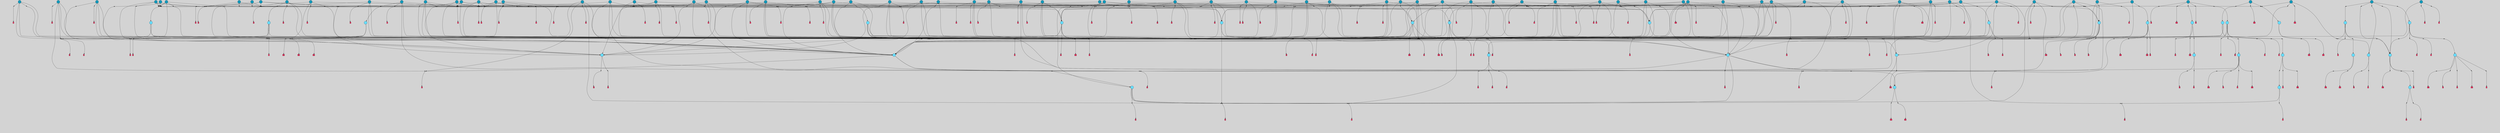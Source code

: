 // File exported with GEGELATI v1.3.1
// On the 2024-04-08 17:49:34
// With the File::TPGGraphDotExporter
digraph{
	graph[pad = "0.212, 0.055" bgcolor = lightgray]
	node[shape=circle style = filled label = ""]
		T3 [fillcolor="#66ddff"]
		T7 [fillcolor="#66ddff"]
		T9 [fillcolor="#66ddff"]
		T11 [fillcolor="#66ddff"]
		T54 [fillcolor="#66ddff"]
		T59 [fillcolor="#66ddff"]
		T82 [fillcolor="#66ddff"]
		T95 [fillcolor="#66ddff"]
		T176 [fillcolor="#66ddff"]
		T255 [fillcolor="#66ddff"]
		T267 [fillcolor="#66ddff"]
		T274 [fillcolor="#66ddff"]
		T300 [fillcolor="#66ddff"]
		T318 [fillcolor="#66ddff"]
		T319 [fillcolor="#66ddff"]
		T320 [fillcolor="#66ddff"]
		T321 [fillcolor="#66ddff"]
		T322 [fillcolor="#66ddff"]
		T323 [fillcolor="#1199bb"]
		T324 [fillcolor="#1199bb"]
		T344 [fillcolor="#1199bb"]
		T383 [fillcolor="#66ddff"]
		T391 [fillcolor="#1199bb"]
		T429 [fillcolor="#1199bb"]
		T430 [fillcolor="#1199bb"]
		T432 [fillcolor="#1199bb"]
		T437 [fillcolor="#1199bb"]
		T440 [fillcolor="#1199bb"]
		T451 [fillcolor="#66ddff"]
		T497 [fillcolor="#1199bb"]
		T526 [fillcolor="#1199bb"]
		T537 [fillcolor="#1199bb"]
		T563 [fillcolor="#1199bb"]
		T569 [fillcolor="#66ddff"]
		T588 [fillcolor="#1199bb"]
		T590 [fillcolor="#1199bb"]
		T592 [fillcolor="#1199bb"]
		T594 [fillcolor="#1199bb"]
		T601 [fillcolor="#1199bb"]
		T617 [fillcolor="#66ddff"]
		T622 [fillcolor="#1199bb"]
		T628 [fillcolor="#1199bb"]
		T630 [fillcolor="#1199bb"]
		T631 [fillcolor="#1199bb"]
		T632 [fillcolor="#1199bb"]
		T634 [fillcolor="#1199bb"]
		T640 [fillcolor="#1199bb"]
		T645 [fillcolor="#1199bb"]
		T648 [fillcolor="#1199bb"]
		T656 [fillcolor="#1199bb"]
		T657 [fillcolor="#1199bb"]
		T660 [fillcolor="#1199bb"]
		T664 [fillcolor="#1199bb"]
		T665 [fillcolor="#66ddff"]
		T666 [fillcolor="#66ddff"]
		T667 [fillcolor="#66ddff"]
		T668 [fillcolor="#66ddff"]
		T669 [fillcolor="#1199bb"]
		T670 [fillcolor="#1199bb"]
		T671 [fillcolor="#1199bb"]
		T673 [fillcolor="#1199bb"]
		T674 [fillcolor="#1199bb"]
		T675 [fillcolor="#1199bb"]
		T676 [fillcolor="#1199bb"]
		T677 [fillcolor="#1199bb"]
		T678 [fillcolor="#1199bb"]
		T680 [fillcolor="#1199bb"]
		T682 [fillcolor="#1199bb"]
		T684 [fillcolor="#1199bb"]
		T689 [fillcolor="#1199bb"]
		T697 [fillcolor="#1199bb"]
		T698 [fillcolor="#1199bb"]
		T699 [fillcolor="#1199bb"]
		T700 [fillcolor="#1199bb"]
		T701 [fillcolor="#1199bb"]
		T703 [fillcolor="#1199bb"]
		T706 [fillcolor="#66ddff"]
		T708 [fillcolor="#1199bb"]
		T710 [fillcolor="#1199bb"]
		T712 [fillcolor="#1199bb"]
		T716 [fillcolor="#1199bb"]
		T717 [fillcolor="#1199bb"]
		T719 [fillcolor="#1199bb"]
		T720 [fillcolor="#1199bb"]
		T721 [fillcolor="#1199bb"]
		T722 [fillcolor="#1199bb"]
		T723 [fillcolor="#1199bb"]
		T724 [fillcolor="#1199bb"]
		T725 [fillcolor="#66ddff"]
		T726 [fillcolor="#66ddff"]
		T727 [fillcolor="#66ddff"]
		T728 [fillcolor="#66ddff"]
		T729 [fillcolor="#1199bb"]
		T730 [fillcolor="#66ddff"]
		T731 [fillcolor="#66ddff"]
		T732 [fillcolor="#66ddff"]
		T733 [fillcolor="#1199bb"]
		T734 [fillcolor="#1199bb"]
		T735 [fillcolor="#1199bb"]
		T736 [fillcolor="#1199bb"]
		T737 [fillcolor="#1199bb"]
		T738 [fillcolor="#1199bb"]
		T739 [fillcolor="#1199bb"]
		T740 [fillcolor="#1199bb"]
		T741 [fillcolor="#1199bb"]
		T742 [fillcolor="#1199bb"]
		T743 [fillcolor="#1199bb"]
		T744 [fillcolor="#1199bb"]
		T745 [fillcolor="#1199bb"]
		T746 [fillcolor="#1199bb"]
		T747 [fillcolor="#1199bb"]
		T748 [fillcolor="#1199bb"]
		P8771 [fillcolor="#cccccc" shape=point] //6|
		I8771 [shape=box style=invis label="6|1&2|6#1|7&#92;n10|7&2|0#1|5&#92;n9|4&0|1#2|2&#92;n8|6&0|0#1|0&#92;n"]
		P8771 -> I8771[style=invis]
		A6437 [fillcolor="#ff3366" shape=box margin=0.03 width=0 height=0 label="3"]
		T3 -> P8771 -> A6437
		P8772 [fillcolor="#cccccc" shape=point] //3|
		I8772 [shape=box style=invis label="7|6&2|4#0|2&#92;n10|3&2|7#1|4&#92;n11|6&0|4#0|1&#92;n7|1&0|0#2|6&#92;n7|6&0|3#2|6&#92;n4|0&2|6#0|1&#92;n4|4&2|5#0|2&#92;n4|6&0|4#2|7&#92;n10|0&2|3#1|5&#92;n2|6&0|5#0|2&#92;n1|0&2|3#0|7&#92;n1|6&2|0#0|5&#92;n6|2&0|1#0|7&#92;n9|2&0|3#2|7&#92;n5|3&0|6#0|6&#92;n1|7&2|5#2|3&#92;n8|1&2|7#0|6&#92;n1|0&2|5#2|1&#92;n7|1&2|2#2|5&#92;n7|4&2|6#0|3&#92;n"]
		P8772 -> I8772[style=invis]
		A6438 [fillcolor="#ff3366" shape=box margin=0.03 width=0 height=0 label="4"]
		T3 -> P8772 -> A6438
		P8773 [fillcolor="#cccccc" shape=point] //-3|
		I8773 [shape=box style=invis label="1|6&2|7#0|7&#92;n10|2&0|7#1|3&#92;n9|6&2|7#2|2&#92;n5|3&0|7#0|7&#92;n1|6&2|3#0|0&#92;n2|3&2|3#2|2&#92;n5|1&2|6#0|6&#92;n"]
		P8773 -> I8773[style=invis]
		A6439 [fillcolor="#ff3366" shape=box margin=0.03 width=0 height=0 label="7"]
		T7 -> P8773 -> A6439
		P8774 [fillcolor="#cccccc" shape=point] //5|
		I8774 [shape=box style=invis label="0|5&2|3#0|1&#92;n0|6&2|1#2|4&#92;n6|2&2|6#0|7&#92;n7|4&0|3#0|1&#92;n5|4&0|7#1|6&#92;n9|1&0|5#2|2&#92;n6|3&2|3#1|7&#92;n11|7&2|4#1|6&#92;n2|5&0|1#0|0&#92;n4|7&0|0#0|2&#92;n6|2&0|6#0|0&#92;n2|1&2|6#2|4&#92;n10|0&2|0#1|0&#92;n6|6&2|4#0|6&#92;n"]
		P8774 -> I8774[style=invis]
		A6440 [fillcolor="#ff3366" shape=box margin=0.03 width=0 height=0 label="8"]
		T7 -> P8774 -> A6440
		P8775 [fillcolor="#cccccc" shape=point] //-6|
		I8775 [shape=box style=invis label="11|1&0|7#2|0&#92;n10|4&0|1#1|0&#92;n4|3&2|4#2|1&#92;n0|5&2|0#0|0&#92;n6|1&0|0#0|3&#92;n8|2&2|0#0|4&#92;n11|4&2|0#1|6&#92;n7|0&2|6#2|3&#92;n5|3&2|6#2|0&#92;n2|0&2|0#0|4&#92;n"]
		P8775 -> I8775[style=invis]
		A6441 [fillcolor="#ff3366" shape=box margin=0.03 width=0 height=0 label="9"]
		T9 -> P8775 -> A6441
		P8776 [fillcolor="#cccccc" shape=point] //2|
		I8776 [shape=box style=invis label="6|3&2|7#1|4&#92;n8|6&0|0#2|5&#92;n2|1&0|2#0|3&#92;n8|7&0|6#0|4&#92;n2|1&2|0#0|1&#92;n0|0&2|2#2|3&#92;n6|6&0|7#2|1&#92;n6|1&0|7#2|6&#92;n5|4&2|7#0|4&#92;n0|3&0|4#2|0&#92;n11|0&2|0#2|5&#92;n4|5&2|5#2|4&#92;n5|7&0|6#0|4&#92;n9|7&2|5#0|3&#92;n5|4&2|1#0|3&#92;n5|3&0|1#1|7&#92;n0|4&0|3#2|5&#92;n"]
		P8776 -> I8776[style=invis]
		A6442 [fillcolor="#ff3366" shape=box margin=0.03 width=0 height=0 label="10"]
		T9 -> P8776 -> A6442
		P8777 [fillcolor="#cccccc" shape=point] //6|
		I8777 [shape=box style=invis label="3|0&2|7#2|2&#92;n3|2&0|4#2|5&#92;n5|1&0|2#1|0&#92;n8|7&0|1#2|0&#92;n8|5&0|3#0|6&#92;n0|2&0|2#2|3&#92;n1|5&2|5#0|5&#92;n5|6&0|6#0|7&#92;n6|7&0|0#2|6&#92;n1|2&2|3#0|0&#92;n7|7&2|3#0|4&#92;n0|7&2|7#0|6&#92;n1|0&2|2#2|7&#92;n4|4&0|1#0|0&#92;n"]
		P8777 -> I8777[style=invis]
		A6443 [fillcolor="#ff3366" shape=box margin=0.03 width=0 height=0 label="11"]
		T11 -> P8777 -> A6443
		P8778 [fillcolor="#cccccc" shape=point] //-4|
		I8778 [shape=box style=invis label="4|1&0|4#2|6&#92;n1|2&2|2#2|0&#92;n1|2&2|0#0|6&#92;n8|4&2|3#2|5&#92;n5|5&2|1#1|0&#92;n"]
		P8778 -> I8778[style=invis]
		A6444 [fillcolor="#ff3366" shape=box margin=0.03 width=0 height=0 label="12"]
		T11 -> P8778 -> A6444
		P8779 [fillcolor="#cccccc" shape=point] //8|
		I8779 [shape=box style=invis label="9|0&0|1#2|0&#92;n10|1&2|5#1|4&#92;n8|2&2|6#0|4&#92;n2|4&2|5#2|3&#92;n4|2&2|2#0|2&#92;n7|5&0|2#0|0&#92;n8|2&2|1#1|3&#92;n8|7&0|7#2|1&#92;n1|1&0|0#0|7&#92;n5|6&2|5#1|0&#92;n6|6&2|5#0|0&#92;n11|4&0|3#2|6&#92;n4|2&2|4#0|7&#92;n5|6&0|1#2|0&#92;n11|3&0|2#0|7&#92;n"]
		P8779 -> I8779[style=invis]
		A6445 [fillcolor="#ff3366" shape=box margin=0.03 width=0 height=0 label="6"]
		T54 -> P8779 -> A6445
		P8780 [fillcolor="#cccccc" shape=point] //5|
		I8780 [shape=box style=invis label="3|0&2|0#0|1&#92;n3|0&0|7#0|1&#92;n5|3&0|2#2|6&#92;n4|4&2|4#2|6&#92;n11|2&0|7#1|6&#92;n2|7&2|2#2|5&#92;n9|3&2|6#2|7&#92;n7|7&0|0#0|4&#92;n6|1&2|4#2|3&#92;n5|4&2|0#1|6&#92;n1|3&0|7#0|4&#92;n"]
		P8780 -> I8780[style=invis]
		A6446 [fillcolor="#ff3366" shape=box margin=0.03 width=0 height=0 label="7"]
		T54 -> P8780 -> A6446
		P8781 [fillcolor="#cccccc" shape=point] //-10|
		I8781 [shape=box style=invis label="3|6&0|0#0|4&#92;n4|1&2|4#0|1&#92;n5|1&0|1#0|4&#92;n5|5&2|6#0|5&#92;n6|5&0|6#0|3&#92;n11|1&2|0#0|1&#92;n0|7&2|0#0|3&#92;n1|2&0|6#0|1&#92;n8|0&0|4#2|0&#92;n0|4&0|7#2|7&#92;n7|0&2|7#1|3&#92;n3|1&0|5#2|5&#92;n5|1&0|4#0|3&#92;n2|2&0|2#0|0&#92;n8|3&0|1#0|7&#92;n3|0&0|3#0|5&#92;n7|2&0|5#2|0&#92;n6|3&2|7#1|5&#92;n4|7&2|7#2|1&#92;n"]
		P8781 -> I8781[style=invis]
		A6447 [fillcolor="#ff3366" shape=box margin=0.03 width=0 height=0 label="14"]
		T54 -> P8781 -> A6447
		T54 -> P8774
		P8782 [fillcolor="#cccccc" shape=point] //8|
		I8782 [shape=box style=invis label="9|0&0|1#2|0&#92;n10|1&2|5#1|4&#92;n8|2&2|6#0|4&#92;n4|5&0|3#0|1&#92;n2|4&2|5#2|3&#92;n4|2&2|2#0|2&#92;n7|5&0|2#0|0&#92;n8|2&2|1#1|3&#92;n8|7&0|7#2|1&#92;n1|1&0|0#0|7&#92;n5|6&2|5#1|0&#92;n6|3&2|5#0|0&#92;n11|4&0|3#2|6&#92;n1|2&2|4#0|7&#92;n5|6&0|1#2|0&#92;n11|3&0|2#0|7&#92;n"]
		P8782 -> I8782[style=invis]
		A6448 [fillcolor="#ff3366" shape=box margin=0.03 width=0 height=0 label="6"]
		T59 -> P8782 -> A6448
		T59 -> P8780
		T59 -> P8775
		T59 -> P8780
		P8783 [fillcolor="#cccccc" shape=point] //6|
		I8783 [shape=box style=invis label="7|0&2|5#1|2&#92;n10|6&2|1#1|3&#92;n7|5&0|2#0|7&#92;n10|7&0|1#1|5&#92;n4|6&2|5#0|5&#92;n4|4&0|7#2|7&#92;n"]
		P8783 -> I8783[style=invis]
		A6449 [fillcolor="#ff3366" shape=box margin=0.03 width=0 height=0 label="7"]
		T82 -> P8783 -> A6449
		P8784 [fillcolor="#cccccc" shape=point] //6|
		I8784 [shape=box style=invis label="0|5&2|3#0|1&#92;n0|6&2|1#2|4&#92;n9|1&0|5#2|2&#92;n7|4&0|3#0|1&#92;n5|4&0|7#1|6&#92;n2|5&0|1#0|0&#92;n6|3&2|3#1|7&#92;n11|7&2|4#1|6&#92;n6|2&2|6#0|1&#92;n4|7&0|0#0|2&#92;n6|2&0|6#0|0&#92;n9|1&2|6#2|4&#92;n10|0&2|0#1|0&#92;n6|6&2|4#0|6&#92;n"]
		P8784 -> I8784[style=invis]
		A6450 [fillcolor="#ff3366" shape=box margin=0.03 width=0 height=0 label="8"]
		T82 -> P8784 -> A6450
		T82 -> P8775
		P8785 [fillcolor="#cccccc" shape=point] //4|
		I8785 [shape=box style=invis label="4|3&0|6#0|3&#92;n5|7&2|3#2|2&#92;n5|6&0|7#1|2&#92;n1|4&2|6#0|3&#92;n8|4&2|1#2|5&#92;n9|5&2|4#1|4&#92;n2|4&0|5#0|7&#92;n10|0&0|6#1|3&#92;n3|0&0|6#0|2&#92;n2|7&2|7#2|6&#92;n5|2&0|5#1|5&#92;n10|4&2|5#1|7&#92;n4|0&0|4#2|4&#92;n11|1&0|4#2|6&#92;n10|6&2|0#1|4&#92;n9|7&0|3#1|4&#92;n4|5&2|7#0|6&#92;n11|5&2|6#2|3&#92;n0|3&0|5#0|1&#92;n"]
		P8785 -> I8785[style=invis]
		A6451 [fillcolor="#ff3366" shape=box margin=0.03 width=0 height=0 label="13"]
		T95 -> P8785 -> A6451
		P8786 [fillcolor="#cccccc" shape=point] //8|
		I8786 [shape=box style=invis label="9|7&0|5#2|5&#92;n3|3&2|3#0|2&#92;n9|5&2|2#1|0&#92;n2|3&0|6#0|3&#92;n4|4&2|5#2|7&#92;n11|3&2|0#1|5&#92;n6|6&2|1#2|2&#92;n4|6&0|1#2|2&#92;n2|5&2|7#2|2&#92;n7|7&2|2#2|3&#92;n6|5&0|3#2|6&#92;n6|7&0|6#0|2&#92;n"]
		P8786 -> I8786[style=invis]
		A6452 [fillcolor="#ff3366" shape=box margin=0.03 width=0 height=0 label="14"]
		T95 -> P8786 -> A6452
		P8787 [fillcolor="#cccccc" shape=point] //2|
		I8787 [shape=box style=invis label="4|1&0|4#2|6&#92;n5|5&2|1#1|0&#92;n1|0&2|0#0|6&#92;n8|4&2|3#2|5&#92;n"]
		P8787 -> I8787[style=invis]
		T95 -> P8787 -> T11
		P8788 [fillcolor="#cccccc" shape=point] //-9|
		I8788 [shape=box style=invis label="2|0&2|0#2|1&#92;n4|4&2|4#2|6&#92;n9|1&0|3#1|7&#92;n5|3&0|2#2|6&#92;n2|7&2|2#2|5&#92;n5|4&2|0#1|6&#92;n3|0&0|7#0|1&#92;n1|3&0|7#0|4&#92;n11|6&2|2#0|7&#92;n7|7&0|0#0|4&#92;n11|0&0|7#1|6&#92;n9|3&2|6#2|7&#92;n"]
		P8788 -> I8788[style=invis]
		A6453 [fillcolor="#ff3366" shape=box margin=0.03 width=0 height=0 label="7"]
		T95 -> P8788 -> A6453
		P8789 [fillcolor="#cccccc" shape=point] //-8|
		I8789 [shape=box style=invis label="7|5&0|4#2|4&#92;n"]
		P8789 -> I8789[style=invis]
		A6454 [fillcolor="#ff3366" shape=box margin=0.03 width=0 height=0 label="3"]
		T95 -> P8789 -> A6454
		P8790 [fillcolor="#cccccc" shape=point] //3|
		I8790 [shape=box style=invis label="4|7&0|7#2|7&#92;n11|5&2|6#0|2&#92;n5|5&2|6#2|0&#92;n3|2&0|6#0|3&#92;n10|2&2|5#1|5&#92;n9|4&2|3#1|5&#92;n2|5&2|7#2|4&#92;n11|3&2|5#1|0&#92;n7|0&0|7#2|1&#92;n1|2&0|5#0|1&#92;n"]
		P8790 -> I8790[style=invis]
		A6455 [fillcolor="#ff3366" shape=box margin=0.03 width=0 height=0 label="5"]
		T176 -> P8790 -> A6455
		P8791 [fillcolor="#cccccc" shape=point] //2|
		I8791 [shape=box style=invis label="7|1&0|6#0|1&#92;n5|2&2|5#1|6&#92;n10|1&2|1#1|1&#92;n4|7&0|4#2|2&#92;n11|7&0|4#2|7&#92;n5|0&0|5#1|7&#92;n8|2&0|5#2|4&#92;n10|0&2|6#1|6&#92;n5|1&0|1#2|3&#92;n1|6&2|0#0|1&#92;n9|6&2|2#1|4&#92;n3|4&2|3#0|0&#92;n10|1&0|1#1|0&#92;n2|2&0|1#2|1&#92;n3|1&2|7#0|3&#92;n"]
		P8791 -> I8791[style=invis]
		A6456 [fillcolor="#ff3366" shape=box margin=0.03 width=0 height=0 label="10"]
		T176 -> P8791 -> A6456
		P8792 [fillcolor="#cccccc" shape=point] //-1|
		I8792 [shape=box style=invis label="1|7&2|1#0|6&#92;n8|1&2|3#0|5&#92;n10|6&2|7#1|0&#92;n1|7&2|5#0|2&#92;n0|3&0|3#2|2&#92;n3|5&0|1#0|0&#92;n3|5&0|2#0|3&#92;n1|5&2|0#0|4&#92;n5|7&2|2#2|5&#92;n4|0&2|3#0|3&#92;n"]
		P8792 -> I8792[style=invis]
		T176 -> P8792 -> T3
		P8793 [fillcolor="#cccccc" shape=point] //-3|
		I8793 [shape=box style=invis label="6|3&2|4#1|4&#92;n5|3&0|1#1|7&#92;n2|1&0|2#2|3&#92;n8|7&0|6#0|4&#92;n2|1&2|0#0|1&#92;n0|0&2|2#2|3&#92;n6|1&0|7#2|6&#92;n5|7&0|2#0|4&#92;n0|3&0|4#2|0&#92;n11|0&2|0#2|5&#92;n6|0&2|0#1|4&#92;n8|6&0|2#2|5&#92;n5|4&2|1#0|3&#92;n9|7&2|5#0|3&#92;n5|4&2|7#0|4&#92;n"]
		P8793 -> I8793[style=invis]
		A6457 [fillcolor="#ff3366" shape=box margin=0.03 width=0 height=0 label="10"]
		T176 -> P8793 -> A6457
		P8794 [fillcolor="#cccccc" shape=point] //4|
		I8794 [shape=box style=invis label="7|1&0|6#0|1&#92;n5|2&2|5#1|6&#92;n10|1&2|1#1|1&#92;n9|6&2|2#1|4&#92;n4|7&0|4#2|2&#92;n9|6&0|4#1|1&#92;n10|0&2|6#1|6&#92;n5|1&0|1#2|3&#92;n1|6&2|0#0|1&#92;n8|2&0|5#2|4&#92;n3|4&2|3#0|0&#92;n10|1&0|5#1|0&#92;n2|2&0|1#2|1&#92;n3|1&2|7#0|3&#92;n"]
		P8794 -> I8794[style=invis]
		A6458 [fillcolor="#ff3366" shape=box margin=0.03 width=0 height=0 label="10"]
		T176 -> P8794 -> A6458
		T255 -> P8792
		P8795 [fillcolor="#cccccc" shape=point] //-9|
		I8795 [shape=box style=invis label="7|1&0|0#2|6&#92;n1|6&0|4#2|7&#92;n7|6&2|4#0|2&#92;n10|7&2|1#1|3&#92;n7|6&0|3#2|6&#92;n4|0&2|2#2|1&#92;n1|0&0|5#2|3&#92;n6|1&2|6#1|1&#92;n7|4&2|6#1|0&#92;n9|5&0|1#0|2&#92;n9|2&0|3#0|7&#92;n6|0&2|7#0|6&#92;n10|5&2|3#1|5&#92;n10|0&2|7#1|4&#92;n1|0&2|3#0|7&#92;n5|2&0|6#0|6&#92;n2|6&0|1#0|2&#92;n7|4&2|5#0|3&#92;n3|6&2|4#0|5&#92;n1|6&2|0#0|5&#92;n"]
		P8795 -> I8795[style=invis]
		A6459 [fillcolor="#ff3366" shape=box margin=0.03 width=0 height=0 label="4"]
		T255 -> P8795 -> A6459
		P8796 [fillcolor="#cccccc" shape=point] //7|
		I8796 [shape=box style=invis label="9|6&2|6#1|3&#92;n9|7&2|0#1|7&#92;n3|0&2|0#0|0&#92;n1|6&0|0#0|4&#92;n7|4&0|3#0|1&#92;n"]
		P8796 -> I8796[style=invis]
		A6460 [fillcolor="#ff3366" shape=box margin=0.03 width=0 height=0 label="12"]
		T255 -> P8796 -> A6460
		P8797 [fillcolor="#cccccc" shape=point] //-9|
		I8797 [shape=box style=invis label="11|5&0|0#2|6&#92;n8|5&2|3#2|1&#92;n7|1&0|6#1|3&#92;n11|4&0|2#0|1&#92;n9|0&2|7#1|6&#92;n10|1&0|3#1|6&#92;n0|3&0|4#2|5&#92;n5|7&2|3#1|6&#92;n2|0&2|1#0|7&#92;n"]
		P8797 -> I8797[style=invis]
		A6461 [fillcolor="#ff3366" shape=box margin=0.03 width=0 height=0 label="2"]
		T255 -> P8797 -> A6461
		P8798 [fillcolor="#cccccc" shape=point] //-7|
		I8798 [shape=box style=invis label="9|1&2|7#2|1&#92;n7|0&2|0#2|7&#92;n2|3&2|3#2|2&#92;n8|5&2|1#0|3&#92;n5|5&0|7#0|1&#92;n1|6&2|7#0|7&#92;n10|2&0|7#1|3&#92;n6|4&2|2#2|4&#92;n0|6&2|5#0|2&#92;n"]
		P8798 -> I8798[style=invis]
		A6462 [fillcolor="#ff3366" shape=box margin=0.03 width=0 height=0 label="7"]
		T255 -> P8798 -> A6462
		P8799 [fillcolor="#cccccc" shape=point] //-9|
		I8799 [shape=box style=invis label="4|7&2|6#0|5&#92;n11|3&0|2#2|6&#92;n10|2&2|4#1|6&#92;n3|0&2|6#2|7&#92;n4|3&0|5#0|7&#92;n2|3&0|7#0|7&#92;n10|6&0|7#1|5&#92;n10|1&2|2#1|1&#92;n1|7&0|3#2|6&#92;n"]
		P8799 -> I8799[style=invis]
		A6463 [fillcolor="#ff3366" shape=box margin=0.03 width=0 height=0 label="4"]
		T267 -> P8799 -> A6463
		T267 -> P8780
		P8800 [fillcolor="#cccccc" shape=point] //-10|
		I8800 [shape=box style=invis label="4|2&2|0#2|4&#92;n7|3&2|7#0|0&#92;n11|5&2|2#0|2&#92;n9|6&2|3#0|1&#92;n0|0&2|2#0|5&#92;n2|3&2|1#2|0&#92;n"]
		P8800 -> I8800[style=invis]
		A6464 [fillcolor="#ff3366" shape=box margin=0.03 width=0 height=0 label="2"]
		T267 -> P8800 -> A6464
		P8801 [fillcolor="#cccccc" shape=point] //-2|
		I8801 [shape=box style=invis label="5|2&2|0#2|4&#92;n9|1&2|3#0|1&#92;n3|6&2|5#2|7&#92;n7|0&2|1#0|4&#92;n1|2&0|3#0|5&#92;n7|3&2|7#0|0&#92;n"]
		P8801 -> I8801[style=invis]
		A6465 [fillcolor="#ff3366" shape=box margin=0.03 width=0 height=0 label="2"]
		T267 -> P8801 -> A6465
		P8802 [fillcolor="#cccccc" shape=point] //-9|
		I8802 [shape=box style=invis label="4|1&0|4#2|6&#92;n11|0&2|0#0|6&#92;n8|4&2|3#2|5&#92;n6|0&0|3#0|1&#92;n"]
		P8802 -> I8802[style=invis]
		T267 -> P8802 -> T11
		T274 -> P8792
		P8803 [fillcolor="#cccccc" shape=point] //-2|
		I8803 [shape=box style=invis label="7|1&0|0#2|6&#92;n5|2&0|6#0|6&#92;n7|6&2|4#0|2&#92;n10|7&2|1#1|3&#92;n7|6&0|3#2|6&#92;n4|0&2|2#2|1&#92;n1|0&0|5#2|3&#92;n6|1&2|6#1|1&#92;n7|4&2|6#1|0&#92;n7|4&2|5#0|3&#92;n9|2&0|3#0|7&#92;n6|0&2|7#0|7&#92;n10|5&2|3#1|5&#92;n10|0&2|7#1|4&#92;n1|0&2|3#0|7&#92;n1|6&0|1#2|7&#92;n2|6&0|1#0|2&#92;n9|5&0|1#0|2&#92;n3|6&2|4#0|5&#92;n1|6&2|0#0|5&#92;n"]
		P8803 -> I8803[style=invis]
		A6466 [fillcolor="#ff3366" shape=box margin=0.03 width=0 height=0 label="4"]
		T274 -> P8803 -> A6466
		T274 -> P8798
		P8804 [fillcolor="#cccccc" shape=point] //9|
		I8804 [shape=box style=invis label="2|3&0|1#0|2&#92;n1|6&0|2#2|7&#92;n6|0&2|7#0|6&#92;n10|7&2|1#1|3&#92;n7|4&2|6#1|0&#92;n1|1&0|5#2|3&#92;n4|0&2|2#2|1&#92;n6|1&2|6#1|1&#92;n7|6&0|3#2|6&#92;n9|5&0|1#0|2&#92;n9|2&0|3#0|7&#92;n7|6&0|4#0|2&#92;n10|5&2|3#1|5&#92;n10|0&2|7#1|4&#92;n1|0&2|3#0|7&#92;n5|2&0|6#0|6&#92;n7|1&0|0#2|6&#92;n7|4&2|5#0|3&#92;n3|6&2|4#0|5&#92;n1|6&2|0#0|5&#92;n"]
		P8804 -> I8804[style=invis]
		A6467 [fillcolor="#ff3366" shape=box margin=0.03 width=0 height=0 label="4"]
		T274 -> P8804 -> A6467
		P8805 [fillcolor="#cccccc" shape=point] //-2|
		I8805 [shape=box style=invis label="8|4&2|1#2|5&#92;n4|1&2|7#2|1&#92;n5|7&2|3#2|2&#92;n10|4&2|5#1|7&#92;n10|0&2|6#1|3&#92;n4|5&2|7#0|6&#92;n9|5&2|4#0|4&#92;n2|4&0|5#0|7&#92;n11|1&2|4#2|6&#92;n1|4&2|6#0|3&#92;n2|7&2|7#2|6&#92;n3|0&0|6#0|2&#92;n4|0&0|4#2|4&#92;n4|4&2|6#0|7&#92;n10|6&2|0#1|4&#92;n9|7&0|3#1|4&#92;n5|6&0|7#1|2&#92;n11|5&2|6#0|3&#92;n0|3&0|5#0|1&#92;n"]
		P8805 -> I8805[style=invis]
		T274 -> P8805 -> T9
		P8806 [fillcolor="#cccccc" shape=point] //-2|
		I8806 [shape=box style=invis label="8|4&2|1#2|5&#92;n5|7&2|3#1|2&#92;n10|4&2|5#1|7&#92;n10|0&2|6#1|3&#92;n11|1&2|4#2|6&#92;n9|5&2|4#0|4&#92;n2|4&0|5#0|7&#92;n4|5&2|7#0|6&#92;n1|4&2|6#0|3&#92;n2|7&2|7#2|6&#92;n3|0&0|6#0|2&#92;n0|7&0|5#0|1&#92;n0|4&2|1#0|0&#92;n4|4&2|6#0|7&#92;n7|2&2|6#2|6&#92;n11|5&2|6#0|3&#92;n9|7&0|3#1|4&#92;n5|6&0|7#1|2&#92;n10|6&2|0#1|4&#92;n4|0&0|4#2|4&#92;n"]
		P8806 -> I8806[style=invis]
		T300 -> P8806 -> T59
		P8807 [fillcolor="#cccccc" shape=point] //10|
		I8807 [shape=box style=invis label="2|6&2|4#0|0&#92;n1|7&2|3#0|6&#92;n3|5&2|2#0|3&#92;n10|3&0|4#1|4&#92;n7|1&0|4#2|6&#92;n10|2&0|3#1|7&#92;n9|5&2|0#0|4&#92;n4|0&0|3#2|7&#92;n11|4&2|6#1|2&#92;n5|4&2|7#0|2&#92;n4|5&2|7#2|1&#92;n6|5&0|7#2|1&#92;n5|3&2|3#1|6&#92;n10|7&2|0#1|2&#92;n"]
		P8807 -> I8807[style=invis]
		A6468 [fillcolor="#ff3366" shape=box margin=0.03 width=0 height=0 label="5"]
		T300 -> P8807 -> A6468
		T300 -> P8799
		P8808 [fillcolor="#cccccc" shape=point] //-4|
		I8808 [shape=box style=invis label="4|1&0|4#2|6&#92;n1|2&2|2#2|0&#92;n1|2&2|0#0|6&#92;n8|4&2|3#2|5&#92;n5|5&2|1#1|0&#92;n"]
		P8808 -> I8808[style=invis]
		A6469 [fillcolor="#ff3366" shape=box margin=0.03 width=0 height=0 label="12"]
		T321 -> P8808 -> A6469
		P8809 [fillcolor="#cccccc" shape=point] //6|
		I8809 [shape=box style=invis label="3|0&2|7#2|2&#92;n3|2&0|4#2|5&#92;n5|1&0|2#1|0&#92;n8|7&0|1#2|0&#92;n8|5&0|3#0|6&#92;n0|2&0|2#2|3&#92;n1|5&2|5#0|5&#92;n5|6&0|6#0|7&#92;n6|7&0|0#2|6&#92;n1|2&2|3#0|0&#92;n7|7&2|3#0|4&#92;n0|7&2|7#0|6&#92;n1|0&2|2#2|7&#92;n4|4&0|1#0|0&#92;n"]
		P8809 -> I8809[style=invis]
		A6470 [fillcolor="#ff3366" shape=box margin=0.03 width=0 height=0 label="11"]
		T321 -> P8809 -> A6470
		P8810 [fillcolor="#cccccc" shape=point] //2|
		I8810 [shape=box style=invis label="4|1&0|4#2|6&#92;n5|5&2|1#1|0&#92;n1|0&2|0#0|6&#92;n8|4&2|3#2|5&#92;n"]
		P8810 -> I8810[style=invis]
		T323 -> P8810 -> T321
		P8811 [fillcolor="#cccccc" shape=point] //-3|
		I8811 [shape=box style=invis label="8|1&2|3#0|5&#92;n0|6&0|5#0|5&#92;n3|7&2|1#0|6&#92;n3|5&0|1#0|0&#92;n9|5&2|0#0|4&#92;n3|5&0|2#0|3&#92;n10|6&2|4#1|0&#92;n9|4&2|7#2|6&#92;n1|7&2|5#2|2&#92;n"]
		P8811 -> I8811[style=invis]
		A6471 [fillcolor="#ff3366" shape=box margin=0.03 width=0 height=0 label="5"]
		T318 -> P8811 -> A6471
		P8812 [fillcolor="#cccccc" shape=point] //0|
		I8812 [shape=box style=invis label="2|5&0|1#0|6&#92;n6|1&2|2#2|7&#92;n8|0&0|3#1|4&#92;n4|3&2|5#2|4&#92;n8|1&2|4#0|0&#92;n6|6&0|1#2|6&#92;n11|7&2|4#2|5&#92;n6|2&2|4#0|2&#92;n8|5&2|4#2|4&#92;n2|1&2|1#2|2&#92;n2|7&2|5#2|6&#92;n9|7&0|5#0|4&#92;n1|2&0|5#2|6&#92;n4|2&2|3#2|7&#92;n3|3&2|1#0|2&#92;n"]
		P8812 -> I8812[style=invis]
		A6472 [fillcolor="#ff3366" shape=box margin=0.03 width=0 height=0 label="5"]
		T318 -> P8812 -> A6472
		P8813 [fillcolor="#cccccc" shape=point] //-2|
		I8813 [shape=box style=invis label="11|7&2|0#1|7&#92;n4|3&0|1#2|5&#92;n0|4&2|4#2|7&#92;n1|6&0|0#0|4&#92;n4|0&0|0#0|5&#92;n0|6&2|3#2|0&#92;n9|6&2|5#1|3&#92;n0|7&2|1#2|5&#92;n4|4&0|5#0|1&#92;n10|4&0|0#1|0&#92;n"]
		P8813 -> I8813[style=invis]
		A6473 [fillcolor="#ff3366" shape=box margin=0.03 width=0 height=0 label="12"]
		T323 -> P8813 -> A6473
		P8814 [fillcolor="#cccccc" shape=point] //5|
		I8814 [shape=box style=invis label="8|1&2|6#0|6&#92;n3|0&0|7#0|1&#92;n11|3&0|2#2|6&#92;n4|4&2|4#2|6&#92;n11|2&0|7#1|6&#92;n2|7&2|2#2|5&#92;n7|7&0|0#0|4&#92;n6|1&2|4#2|3&#92;n5|4&2|0#1|6&#92;n3|0&2|0#0|1&#92;n1|3&0|7#0|4&#92;n"]
		P8814 -> I8814[style=invis]
		A6474 [fillcolor="#ff3366" shape=box margin=0.03 width=0 height=0 label="7"]
		T319 -> P8814 -> A6474
		P8815 [fillcolor="#cccccc" shape=point] //7|
		I8815 [shape=box style=invis label="7|0&2|1#2|0&#92;n9|7&2|1#1|7&#92;n8|2&0|1#1|0&#92;n6|6&0|2#1|1&#92;n2|2&0|5#0|0&#92;n5|7&0|0#2|1&#92;n5|1&2|5#1|5&#92;n4|7&2|4#2|3&#92;n10|5&2|2#1|5&#92;n1|3&2|2#2|0&#92;n10|2&2|6#1|5&#92;n"]
		P8815 -> I8815[style=invis]
		A6475 [fillcolor="#ff3366" shape=box margin=0.03 width=0 height=0 label="1"]
		T319 -> P8815 -> A6475
		P8816 [fillcolor="#cccccc" shape=point] //-2|
		I8816 [shape=box style=invis label="4|1&0|4#0|3&#92;n4|2&0|5#2|0&#92;n5|5&2|6#0|5&#92;n1|4&0|1#0|2&#92;n6|3&2|7#1|5&#92;n0|4&2|0#0|3&#92;n8|5&2|5#1|2&#92;n10|7&2|7#1|1&#92;n3|4&0|0#2|1&#92;n3|6&2|5#2|5&#92;n8|3&0|1#0|7&#92;n10|0&2|7#1|3&#92;n4|1&2|4#0|1&#92;n9|3&2|0#0|4&#92;n3|6&2|0#0|4&#92;n1|2&0|6#2|1&#92;n4|0&2|1#2|2&#92;n"]
		P8816 -> I8816[style=invis]
		A6476 [fillcolor="#ff3366" shape=box margin=0.03 width=0 height=0 label="14"]
		T320 -> P8816 -> A6476
		P8817 [fillcolor="#cccccc" shape=point] //-3|
		I8817 [shape=box style=invis label="3|7&0|0#0|2&#92;n11|5&0|1#1|1&#92;n4|1&0|6#2|6&#92;n4|0&0|1#0|5&#92;n"]
		P8817 -> I8817[style=invis]
		T319 -> P8817 -> T320
		P8818 [fillcolor="#cccccc" shape=point] //-3|
		I8818 [shape=box style=invis label="1|6&2|7#0|7&#92;n10|2&0|7#1|3&#92;n9|6&2|7#2|2&#92;n5|3&0|7#0|7&#92;n1|6&2|3#0|0&#92;n2|3&2|3#2|2&#92;n5|1&2|6#0|6&#92;n"]
		P8818 -> I8818[style=invis]
		A6477 [fillcolor="#ff3366" shape=box margin=0.03 width=0 height=0 label="7"]
		T322 -> P8818 -> A6477
		P8819 [fillcolor="#cccccc" shape=point] //-3|
		I8819 [shape=box style=invis label="7|2&2|4#0|2&#92;n4|1&2|6#0|1&#92;n11|6&0|4#0|1&#92;n7|1&0|0#2|6&#92;n6|2&0|1#0|7&#92;n10|3&2|7#1|4&#92;n3|5&2|3#0|1&#92;n4|4&2|5#0|2&#92;n4|6&0|4#2|7&#92;n2|5&0|5#0|2&#92;n10|0&2|3#1|4&#92;n0|1&2|7#0|6&#92;n7|6&0|3#2|6&#92;n1|3&0|6#2|0&#92;n5|3&0|6#0|6&#92;n1|4&2|5#2|3&#92;n1|6&2|0#0|5&#92;n9|2&0|3#2|7&#92;n7|1&2|2#2|5&#92;n"]
		P8819 -> I8819[style=invis]
		T323 -> P8819 -> T319
		P8820 [fillcolor="#cccccc" shape=point] //1|
		I8820 [shape=box style=invis label="5|1&0|6#2|7&#92;n2|4&0|4#2|2&#92;n0|6&0|5#0|4&#92;n10|6&2|5#1|6&#92;n9|3&0|1#1|7&#92;n10|3&2|2#1|0&#92;n5|0&0|0#2|1&#92;n11|3&2|3#1|5&#92;n10|3&0|1#1|0&#92;n2|4&0|1#0|1&#92;n0|2&0|3#2|4&#92;n9|2&2|1#2|5&#92;n11|7&2|6#2|6&#92;n"]
		P8820 -> I8820[style=invis]
		T320 -> P8820 -> T322
		P8821 [fillcolor="#cccccc" shape=point] //5|
		I8821 [shape=box style=invis label="0|5&2|3#0|1&#92;n0|6&2|1#2|4&#92;n6|2&2|6#0|7&#92;n7|4&0|3#0|1&#92;n5|4&0|7#1|6&#92;n9|1&0|5#2|2&#92;n6|3&2|3#1|7&#92;n11|7&2|4#1|6&#92;n2|5&0|1#0|0&#92;n4|7&0|0#0|2&#92;n6|2&0|6#0|0&#92;n2|1&2|6#2|4&#92;n10|0&2|0#1|0&#92;n6|6&2|4#0|6&#92;n"]
		P8821 -> I8821[style=invis]
		A6478 [fillcolor="#ff3366" shape=box margin=0.03 width=0 height=0 label="8"]
		T322 -> P8821 -> A6478
		P8822 [fillcolor="#cccccc" shape=point] //5|
		I8822 [shape=box style=invis label="3|0&2|0#0|1&#92;n3|0&0|7#0|1&#92;n5|3&0|2#2|6&#92;n4|4&2|4#2|6&#92;n11|2&0|7#1|6&#92;n2|7&2|2#2|5&#92;n9|3&2|6#2|7&#92;n7|7&0|0#0|4&#92;n6|1&2|4#2|3&#92;n5|4&2|0#1|6&#92;n1|3&0|7#0|4&#92;n"]
		P8822 -> I8822[style=invis]
		A6479 [fillcolor="#ff3366" shape=box margin=0.03 width=0 height=0 label="7"]
		T320 -> P8822 -> A6479
		P8823 [fillcolor="#cccccc" shape=point] //5|
		I8823 [shape=box style=invis label="10|4&2|6#1|2&#92;n8|4&0|1#1|0&#92;n0|4&2|6#0|0&#92;n8|4&2|5#2|1&#92;n7|5&2|5#1|0&#92;n3|6&0|6#2|2&#92;n1|7&0|7#0|5&#92;n2|0&0|7#2|4&#92;n9|4&2|6#2|7&#92;n2|6&2|2#0|0&#92;n11|7&2|7#0|7&#92;n5|5&0|0#0|1&#92;n10|1&0|0#1|0&#92;n7|3&0|1#2|5&#92;n9|2&2|7#1|5&#92;n9|0&2|5#1|2&#92;n1|6&2|4#2|2&#92;n3|3&2|2#0|7&#92;n1|6&2|0#0|0&#92;n6|4&2|6#1|0&#92;n"]
		P8823 -> I8823[style=invis]
		A6480 [fillcolor="#ff3366" shape=box margin=0.03 width=0 height=0 label="1"]
		T319 -> P8823 -> A6480
		P8824 [fillcolor="#cccccc" shape=point] //7|
		I8824 [shape=box style=invis label="6|1&2|6#2|7&#92;n7|0&2|4#2|3&#92;n3|3&0|7#0|6&#92;n5|4&0|2#2|4&#92;n8|5&2|6#2|7&#92;n0|0&2|3#0|3&#92;n5|4&2|4#2|6&#92;n"]
		P8824 -> I8824[style=invis]
		T319 -> P8824 -> T318
		P8825 [fillcolor="#cccccc" shape=point] //7|
		I8825 [shape=box style=invis label="0|2&2|4#2|6&#92;n5|3&0|6#0|1&#92;n4|7&2|6#0|5&#92;n7|6&0|7#0|5&#92;n10|7&2|2#1|1&#92;n"]
		P8825 -> I8825[style=invis]
		A6481 [fillcolor="#ff3366" shape=box margin=0.03 width=0 height=0 label="4"]
		T318 -> P8825 -> A6481
		P8826 [fillcolor="#cccccc" shape=point] //7|
		I8826 [shape=box style=invis label="10|5&0|0#1|2&#92;n1|0&2|4#0|5&#92;n8|2&0|2#0|6&#92;n2|2&0|6#0|1&#92;n"]
		P8826 -> I8826[style=invis]
		T324 -> P8826 -> T7
		P8827 [fillcolor="#cccccc" shape=point] //8|
		I8827 [shape=box style=invis label="8|1&2|3#2|5&#92;n10|4&2|5#1|5&#92;n10|7&0|4#1|6&#92;n7|0&0|7#2|1&#92;n2|6&2|7#2|4&#92;n11|3&2|4#1|0&#92;n5|3&2|6#2|0&#92;n9|4&2|3#1|5&#92;n"]
		P8827 -> I8827[style=invis]
		A6482 [fillcolor="#ff3366" shape=box margin=0.03 width=0 height=0 label="5"]
		T324 -> P8827 -> A6482
		T324 -> P8792
		P8828 [fillcolor="#cccccc" shape=point] //9|
		I8828 [shape=box style=invis label="11|0&2|0#1|1&#92;n3|6&0|6#0|0&#92;n1|4&0|0#2|4&#92;n7|5&2|2#1|3&#92;n11|7&2|6#1|7&#92;n5|2&0|6#1|5&#92;n9|5&0|6#0|3&#92;n2|2&2|7#0|5&#92;n9|3&2|2#2|0&#92;n11|0&2|7#0|1&#92;n1|1&2|0#0|1&#92;n6|6&0|6#1|2&#92;n9|7&0|1#0|3&#92;n2|0&2|4#2|5&#92;n2|4&2|2#0|0&#92;n6|1&2|1#1|7&#92;n10|7&2|5#1|6&#92;n11|5&2|7#2|4&#92;n"]
		P8828 -> I8828[style=invis]
		A6483 [fillcolor="#ff3366" shape=box margin=0.03 width=0 height=0 label="1"]
		T324 -> P8828 -> A6483
		P8829 [fillcolor="#cccccc" shape=point] //-6|
		I8829 [shape=box style=invis label="8|2&2|0#0|4&#92;n10|4&0|1#1|0&#92;n4|3&2|4#2|1&#92;n0|5&2|0#0|0&#92;n11|1&0|7#2|0&#92;n11|4&2|0#1|6&#92;n7|0&0|6#2|3&#92;n7|4&0|2#2|4&#92;n5|3&2|6#2|0&#92;n2|0&2|0#0|4&#92;n"]
		P8829 -> I8829[style=invis]
		T324 -> P8829 -> T82
		P8830 [fillcolor="#cccccc" shape=point] //-2|
		I8830 [shape=box style=invis label="2|5&0|2#0|2&#92;n0|0&2|5#2|5&#92;n7|3&2|2#2|3&#92;n3|5&2|1#2|5&#92;n9|4&2|0#2|5&#92;n7|2&2|0#1|4&#92;n5|4&0|5#2|4&#92;n7|3&2|1#2|5&#92;n5|1&0|4#0|6&#92;n1|7&2|4#0|1&#92;n11|6&0|0#0|1&#92;n9|0&0|1#2|5&#92;n4|4&2|5#0|2&#92;n8|1&2|7#2|0&#92;n4|5&0|2#0|1&#92;n"]
		P8830 -> I8830[style=invis]
		A6484 [fillcolor="#ff3366" shape=box margin=0.03 width=0 height=0 label="4"]
		T344 -> P8830 -> A6484
		P8831 [fillcolor="#cccccc" shape=point] //-2|
		I8831 [shape=box style=invis label="2|4&0|3#2|2&#92;n11|7&2|3#2|6&#92;n3|4&2|7#0|1&#92;n7|1&2|0#0|0&#92;n10|3&0|5#1|5&#92;n10|2&0|7#1|7&#92;n0|2&0|3#2|6&#92;n9|3&0|7#2|1&#92;n4|1&0|5#2|4&#92;n8|5&2|3#2|0&#92;n10|7&0|4#1|7&#92;n0|1&2|4#0|3&#92;n11|7&2|7#2|3&#92;n3|3&0|2#2|7&#92;n8|0&0|4#0|1&#92;n6|4&2|5#2|3&#92;n7|6&0|4#1|6&#92;n7|3&2|0#0|6&#92;n"]
		P8831 -> I8831[style=invis]
		A6485 [fillcolor="#ff3366" shape=box margin=0.03 width=0 height=0 label="4"]
		T344 -> P8831 -> A6485
		P8832 [fillcolor="#cccccc" shape=point] //-2|
		I8832 [shape=box style=invis label="6|4&2|6#1|7&#92;n4|6&0|1#2|5&#92;n1|4&2|5#0|4&#92;n4|3&2|0#0|1&#92;n0|0&2|7#2|7&#92;n7|7&0|5#2|3&#92;n2|2&2|1#2|6&#92;n7|4&2|7#0|7&#92;n5|0&2|1#0|2&#92;n10|0&0|4#1|2&#92;n4|4&0|7#0|0&#92;n6|7&0|2#0|1&#92;n2|1&2|3#0|0&#92;n"]
		P8832 -> I8832[style=invis]
		T344 -> P8832 -> T255
		P8833 [fillcolor="#cccccc" shape=point] //-8|
		I8833 [shape=box style=invis label="0|4&0|3#2|5&#92;n2|1&0|2#2|3&#92;n8|7&0|6#0|4&#92;n0|4&2|4#0|1&#92;n9|4&2|5#0|3&#92;n0|0&2|7#2|3&#92;n4|5&2|5#2|4&#92;n5|7&0|6#0|4&#92;n5|4&2|7#0|4&#92;n0|3&0|4#2|0&#92;n6|3&2|2#1|4&#92;n11|7&2|0#2|5&#92;n6|1&0|7#2|5&#92;n5|3&0|1#1|7&#92;n2|0&2|0#0|1&#92;n6|6&0|7#2|1&#92;n"]
		P8833 -> I8833[style=invis]
		A6486 [fillcolor="#ff3366" shape=box margin=0.03 width=0 height=0 label="10"]
		T383 -> P8833 -> A6486
		P8834 [fillcolor="#cccccc" shape=point] //5|
		I8834 [shape=box style=invis label="1|6&2|7#0|7&#92;n9|2&2|7#2|2&#92;n10|2&0|7#1|3&#92;n5|3&0|7#0|7&#92;n7|0&2|7#2|2&#92;n1|6&2|3#0|0&#92;n2|3&2|3#2|2&#92;n"]
		P8834 -> I8834[style=invis]
		A6487 [fillcolor="#ff3366" shape=box margin=0.03 width=0 height=0 label="7"]
		T383 -> P8834 -> A6487
		T383 -> P8773
		P8835 [fillcolor="#cccccc" shape=point] //-1|
		I8835 [shape=box style=invis label="3|4&0|1#0|2&#92;n8|7&2|6#0|1&#92;n4|7&2|4#2|4&#92;n3|2&2|3#2|4&#92;n8|4&2|1#1|2&#92;n7|4&0|2#0|2&#92;n6|0&2|0#1|6&#92;n3|3&0|7#0|6&#92;n0|5&0|3#0|3&#92;n"]
		P8835 -> I8835[style=invis]
		A6488 [fillcolor="#ff3366" shape=box margin=0.03 width=0 height=0 label="5"]
		T383 -> P8835 -> A6488
		P8836 [fillcolor="#cccccc" shape=point] //-3|
		I8836 [shape=box style=invis label="5|6&0|1#2|0&#92;n8|7&0|7#2|1&#92;n2|7&0|0#0|4&#92;n10|1&2|0#1|5&#92;n5|7&2|2#0|6&#92;n4|2&2|2#0|2&#92;n9|7&2|6#0|7&#92;n8|6&2|1#1|3&#92;n1|6&0|1#2|4&#92;n0|6&2|3#0|4&#92;n9|0&0|1#2|0&#92;n5|5&2|5#1|4&#92;n8|2&2|6#0|7&#92;n7|5&0|2#0|0&#92;n1|1&0|0#2|7&#92;n10|1&2|5#1|4&#92;n11|1&0|5#2|6&#92;n6|0&2|5#0|0&#92;n10|0&2|1#1|3&#92;n"]
		P8836 -> I8836[style=invis]
		A6489 [fillcolor="#ff3366" shape=box margin=0.03 width=0 height=0 label="6"]
		T383 -> P8836 -> A6489
		P8837 [fillcolor="#cccccc" shape=point] //7|
		I8837 [shape=box style=invis label="3|3&2|7#0|4&#92;n4|3&2|6#0|3&#92;n8|4&0|6#1|2&#92;n5|6&2|3#0|4&#92;n0|7&2|1#0|5&#92;n8|7&2|2#2|5&#92;n9|1&0|0#1|0&#92;n10|1&2|1#1|4&#92;n10|5&0|6#1|7&#92;n5|2&2|3#0|4&#92;n2|0&2|6#2|7&#92;n1|7&0|1#0|7&#92;n"]
		P8837 -> I8837[style=invis]
		A6490 [fillcolor="#ff3366" shape=box margin=0.03 width=0 height=0 label="2"]
		T391 -> P8837 -> A6490
		T391 -> P8788
		P8838 [fillcolor="#cccccc" shape=point] //-10|
		I8838 [shape=box style=invis label="6|0&0|6#1|4&#92;n0|3&0|0#2|1&#92;n7|7&0|0#0|4&#92;n1|3&0|3#2|4&#92;n9|1&0|3#1|7&#92;n2|4&2|4#2|6&#92;n1|5&2|3#0|4&#92;n4|2&2|1#0|1&#92;n"]
		P8838 -> I8838[style=invis]
		T391 -> P8838 -> T267
		P8839 [fillcolor="#cccccc" shape=point] //9|
		I8839 [shape=box style=invis label="7|5&2|6#2|2&#92;n1|7&0|1#2|3&#92;n2|0&2|0#2|4&#92;n6|4&0|4#1|6&#92;n10|3&2|4#1|6&#92;n"]
		P8839 -> I8839[style=invis]
		T391 -> P8839 -> T300
		T429 -> P8839
		P8840 [fillcolor="#cccccc" shape=point] //7|
		I8840 [shape=box style=invis label="7|0&2|1#2|0&#92;n9|7&2|1#1|7&#92;n8|2&0|1#1|0&#92;n6|6&0|2#1|1&#92;n2|2&0|5#0|0&#92;n5|7&0|0#2|1&#92;n5|1&2|5#1|5&#92;n4|7&2|4#2|3&#92;n10|5&2|2#1|5&#92;n1|3&2|2#2|0&#92;n10|2&2|6#1|5&#92;n"]
		P8840 -> I8840[style=invis]
		A6491 [fillcolor="#ff3366" shape=box margin=0.03 width=0 height=0 label="1"]
		T429 -> P8840 -> A6491
		T429 -> P8814
		P8841 [fillcolor="#cccccc" shape=point] //5|
		I8841 [shape=box style=invis label="9|4&2|3#1|3&#92;n0|4&2|4#0|5&#92;n6|1&2|6#2|5&#92;n4|0&0|5#2|0&#92;n"]
		P8841 -> I8841[style=invis]
		A6492 [fillcolor="#ff3366" shape=box margin=0.03 width=0 height=0 label="7"]
		T429 -> P8841 -> A6492
		P8842 [fillcolor="#cccccc" shape=point] //0|
		I8842 [shape=box style=invis label="7|2&0|4#1|4&#92;n5|3&0|7#0|4&#92;n7|7&0|0#0|4&#92;n2|3&2|6#2|5&#92;n1|0&2|7#0|5&#92;n9|6&0|0#2|2&#92;n3|3&2|0#0|1&#92;n4|4&2|4#0|6&#92;n9|3&2|6#1|7&#92;n6|4&2|4#1|3&#92;n6|4&2|0#1|6&#92;n8|1&2|7#2|6&#92;n6|0&0|6#2|0&#92;n"]
		P8842 -> I8842[style=invis]
		A6493 [fillcolor="#ff3366" shape=box margin=0.03 width=0 height=0 label="7"]
		T429 -> P8842 -> A6493
		T430 -> P8839
		P8843 [fillcolor="#cccccc" shape=point] //3|
		I8843 [shape=box style=invis label="6|1&2|4#2|0&#92;n1|3&0|0#0|4&#92;n3|0&0|7#0|1&#92;n4|4&2|4#2|7&#92;n7|0&2|3#2|0&#92;n7|7&0|0#0|4&#92;n11|2&0|7#1|6&#92;n0|4&0|7#2|7&#92;n3|0&2|0#0|1&#92;n2|7&2|0#2|5&#92;n"]
		P8843 -> I8843[style=invis]
		A6494 [fillcolor="#ff3366" shape=box margin=0.03 width=0 height=0 label="7"]
		T430 -> P8843 -> A6494
		T430 -> P8799
		P8844 [fillcolor="#cccccc" shape=point] //-3|
		I8844 [shape=box style=invis label="2|6&0|0#0|7&#92;n9|6&2|0#0|6&#92;n3|0&0|5#0|1&#92;n5|5&0|4#0|3&#92;n6|1&2|4#2|3&#92;n2|7&2|2#2|5&#92;n5|3&0|2#2|6&#92;n7|7&0|0#0|4&#92;n5|4&2|0#1|6&#92;n9|3&2|6#2|7&#92;n1|3&0|7#0|4&#92;n"]
		P8844 -> I8844[style=invis]
		A6495 [fillcolor="#ff3366" shape=box margin=0.03 width=0 height=0 label="7"]
		T430 -> P8844 -> A6495
		T432 -> P8792
		P8845 [fillcolor="#cccccc" shape=point] //-4|
		I8845 [shape=box style=invis label="0|6&2|7#2|4&#92;n4|4&0|4#2|6&#92;n3|0&0|7#0|1&#92;n5|3&0|2#2|6&#92;n1|3&0|7#0|1&#92;n5|4&2|0#1|6&#92;n10|5&0|6#1|5&#92;n2|5&2|1#2|2&#92;n6|1&2|4#2|3&#92;n3|0&2|2#0|1&#92;n11|2&0|5#1|6&#92;n9|3&2|6#2|7&#92;n7|7&0|0#0|4&#92;n8|1&0|1#1|5&#92;n"]
		P8845 -> I8845[style=invis]
		A6496 [fillcolor="#ff3366" shape=box margin=0.03 width=0 height=0 label="7"]
		T432 -> P8845 -> A6496
		P8846 [fillcolor="#cccccc" shape=point] //-9|
		I8846 [shape=box style=invis label="0|6&2|1#2|4&#92;n3|3&2|3#2|7&#92;n5|5&0|7#1|6&#92;n7|4&0|3#0|1&#92;n9|1&0|5#2|2&#92;n6|2&2|6#0|7&#92;n11|7&2|4#1|6&#92;n2|5&0|1#0|0&#92;n4|7&0|0#0|2&#92;n2|1&2|6#2|4&#92;n10|0&2|0#1|0&#92;n6|6&2|4#0|6&#92;n"]
		P8846 -> I8846[style=invis]
		A6497 [fillcolor="#ff3366" shape=box margin=0.03 width=0 height=0 label="8"]
		T432 -> P8846 -> A6497
		P8847 [fillcolor="#cccccc" shape=point] //-1|
		I8847 [shape=box style=invis label="1|7&2|1#0|6&#92;n1|7&2|5#0|2&#92;n10|6&2|7#1|0&#92;n8|1&2|3#0|5&#92;n0|3&0|3#2|2&#92;n3|5&0|1#0|0&#92;n3|5&0|2#0|3&#92;n0|4&2|6#2|4&#92;n1|5&2|0#0|4&#92;n5|7&2|2#2|5&#92;n4|0&0|3#0|3&#92;n"]
		P8847 -> I8847[style=invis]
		T432 -> P8847 -> T3
		T432 -> P8774
		T437 -> P8831
		P8848 [fillcolor="#cccccc" shape=point] //-2|
		I8848 [shape=box style=invis label="7|7&0|5#2|3&#92;n4|6&0|1#2|5&#92;n1|4&2|5#0|4&#92;n4|3&2|0#0|1&#92;n0|0&2|7#2|7&#92;n6|4&2|6#1|7&#92;n2|2&2|1#2|6&#92;n7|4&2|7#0|1&#92;n5|0&2|1#0|2&#92;n10|0&0|4#1|2&#92;n4|4&0|7#0|0&#92;n6|7&0|2#0|1&#92;n2|1&2|3#0|0&#92;n"]
		P8848 -> I8848[style=invis]
		T437 -> P8848 -> T255
		T437 -> P8830
		T440 -> P8774
		P8849 [fillcolor="#cccccc" shape=point] //7|
		I8849 [shape=box style=invis label="1|6&0|4#0|1&#92;n10|6&2|7#1|2&#92;n6|3&0|5#0|7&#92;n4|6&2|7#0|0&#92;n11|5&2|2#2|0&#92;n0|2&2|6#2|5&#92;n1|6&0|7#0|7&#92;n9|4&2|4#2|4&#92;n1|0&2|6#0|4&#92;n7|1&2|3#2|0&#92;n"]
		P8849 -> I8849[style=invis]
		A6498 [fillcolor="#ff3366" shape=box margin=0.03 width=0 height=0 label="4"]
		T440 -> P8849 -> A6498
		P8850 [fillcolor="#cccccc" shape=point] //5|
		I8850 [shape=box style=invis label="3|0&2|0#2|1&#92;n3|0&0|7#0|1&#92;n5|3&0|2#2|6&#92;n4|4&2|4#2|6&#92;n5|4&2|0#1|6&#92;n2|7&2|2#2|5&#92;n1|3&0|7#0|4&#92;n11|6&2|2#0|7&#92;n7|7&0|0#0|4&#92;n6|1&2|4#2|3&#92;n11|0&0|7#1|6&#92;n9|3&2|6#2|7&#92;n"]
		P8850 -> I8850[style=invis]
		A6499 [fillcolor="#ff3366" shape=box margin=0.03 width=0 height=0 label="7"]
		T440 -> P8850 -> A6499
		T440 -> P8839
		T451 -> P8788
		P8851 [fillcolor="#cccccc" shape=point] //8|
		I8851 [shape=box style=invis label="9|1&0|3#1|7&#92;n0|3&0|0#2|1&#92;n4|7&0|0#0|4&#92;n7|0&2|1#0|6&#92;n3|1&0|6#0|2&#92;n6|0&0|6#1|6&#92;n2|4&2|4#2|6&#92;n4|2&2|1#0|1&#92;n"]
		P8851 -> I8851[style=invis]
		T451 -> P8851 -> T267
		P8852 [fillcolor="#cccccc" shape=point] //7|
		I8852 [shape=box style=invis label="7|4&2|7#0|4&#92;n4|6&0|1#2|5&#92;n2|1&2|3#0|0&#92;n4|3&2|0#0|1&#92;n0|0&2|7#2|7&#92;n7|7&0|5#2|3&#92;n5|0&2|1#2|2&#92;n10|0&0|4#1|2&#92;n4|4&0|7#0|0&#92;n6|7&0|2#0|1&#92;n1|4&2|5#0|4&#92;n"]
		P8852 -> I8852[style=invis]
		A6500 [fillcolor="#ff3366" shape=box margin=0.03 width=0 height=0 label="0"]
		T451 -> P8852 -> A6500
		P8853 [fillcolor="#cccccc" shape=point] //-8|
		I8853 [shape=box style=invis label="9|7&0|6#1|0&#92;n6|4&2|7#1|0&#92;n6|0&2|4#1|4&#92;n8|4&0|2#2|5&#92;n3|2&0|3#0|7&#92;n2|2&0|2#0|2&#92;n2|1&0|2#2|3&#92;n6|1&0|7#0|2&#92;n4|3&0|1#2|5&#92;n5|7&0|2#0|4&#92;n8|1&0|5#0|4&#92;n6|4&2|0#1|4&#92;n1|4&0|4#2|7&#92;n9|7&0|5#0|3&#92;n7|6&2|0#0|7&#92;n5|4&0|7#0|4&#92;n8|3&0|1#0|1&#92;n"]
		P8853 -> I8853[style=invis]
		A6501 [fillcolor="#ff3366" shape=box margin=0.03 width=0 height=0 label="10"]
		T451 -> P8853 -> A6501
		T451 -> P8839
		T497 -> P8839
		T497 -> P8814
		P8854 [fillcolor="#cccccc" shape=point] //9|
		I8854 [shape=box style=invis label="8|3&2|2#2|7&#92;n1|7&0|1#0|6&#92;n10|1&2|7#1|0&#92;n3|5&0|2#0|3&#92;n0|3&0|3#2|2&#92;n7|6&0|2#2|3&#92;n1|7&2|5#0|2&#92;n3|5&0|1#0|0&#92;n8|1&2|3#0|5&#92;n1|5&2|0#0|4&#92;n5|7&2|2#2|5&#92;n4|0&0|3#0|3&#92;n"]
		P8854 -> I8854[style=invis]
		T497 -> P8854 -> T3
		P8855 [fillcolor="#cccccc" shape=point] //-5|
		I8855 [shape=box style=invis label="10|6&2|5#1|6&#92;n9|3&0|1#1|7&#92;n2|4&0|1#0|1&#92;n11|3&0|7#1|6&#92;n5|1&0|6#2|7&#92;n8|0&0|0#0|1&#92;n0|6&0|7#0|4&#92;n6|7&2|6#2|6&#92;n11|0&2|3#0|5&#92;n"]
		P8855 -> I8855[style=invis]
		T497 -> P8855 -> T7
		P8856 [fillcolor="#cccccc" shape=point] //2|
		I8856 [shape=box style=invis label="0|2&2|4#2|2&#92;n8|1&0|7#2|3&#92;n1|6&0|5#0|2&#92;n6|0&2|1#1|0&#92;n"]
		P8856 -> I8856[style=invis]
		A6502 [fillcolor="#ff3366" shape=box margin=0.03 width=0 height=0 label="3"]
		T497 -> P8856 -> A6502
		T526 -> P8839
		T526 -> P8840
		T526 -> P8814
		P8857 [fillcolor="#cccccc" shape=point] //5|
		I8857 [shape=box style=invis label="2|4&0|1#0|1&#92;n9|3&0|1#1|7&#92;n8|0&0|0#0|1&#92;n0|6&0|7#0|4&#92;n5|1&0|6#2|7&#92;n4|7&2|2#2|3&#92;n11|3&0|7#1|7&#92;n11|6&2|5#1|6&#92;n6|3&2|5#0|2&#92;n5|0&2|3#0|5&#92;n4|7&2|6#2|6&#92;n10|0&2|5#1|3&#92;n8|2&2|6#1|5&#92;n"]
		P8857 -> I8857[style=invis]
		T526 -> P8857 -> T7
		P8858 [fillcolor="#cccccc" shape=point] //7|
		I8858 [shape=box style=invis label="6|0&0|7#0|3&#92;n0|6&2|4#2|4&#92;n"]
		P8858 -> I8858[style=invis]
		A6503 [fillcolor="#ff3366" shape=box margin=0.03 width=0 height=0 label="2"]
		T526 -> P8858 -> A6503
		T537 -> P8839
		T537 -> P8840
		T537 -> P8841
		P8859 [fillcolor="#cccccc" shape=point] //9|
		I8859 [shape=box style=invis label="11|3&0|7#1|6&#92;n9|3&0|1#1|7&#92;n2|4&0|1#0|1&#92;n3|1&0|6#0|4&#92;n1|0&2|2#2|7&#92;n5|1&0|6#2|7&#92;n6|7&2|6#2|6&#92;n8|0&0|2#0|1&#92;n11|0&2|3#0|5&#92;n10|6&2|5#1|6&#92;n8|3&2|3#1|2&#92;n4|0&0|4#2|3&#92;n"]
		P8859 -> I8859[style=invis]
		T537 -> P8859 -> T7
		T563 -> P8839
		P8860 [fillcolor="#cccccc" shape=point] //-2|
		I8860 [shape=box style=invis label="8|1&2|6#0|6&#92;n10|6&2|2#1|5&#92;n3|0&0|7#0|1&#92;n11|2&0|7#1|6&#92;n4|4&2|4#2|6&#92;n11|3&0|2#2|6&#92;n2|7&2|2#2|5&#92;n7|7&0|0#0|4&#92;n6|6&2|4#2|3&#92;n5|4&2|0#1|6&#92;n3|0&2|0#0|1&#92;n1|3&0|7#0|4&#92;n"]
		P8860 -> I8860[style=invis]
		A6504 [fillcolor="#ff3366" shape=box margin=0.03 width=0 height=0 label="7"]
		T563 -> P8860 -> A6504
		P8861 [fillcolor="#cccccc" shape=point] //9|
		I8861 [shape=box style=invis label="2|5&2|4#2|3&#92;n8|3&2|2#2|7&#92;n2|0&0|3#0|3&#92;n3|5&0|2#0|3&#92;n8|1&2|3#0|5&#92;n1|5&2|0#0|4&#92;n5|7&2|2#2|3&#92;n1|5&2|5#0|2&#92;n10|1&2|7#1|7&#92;n"]
		P8861 -> I8861[style=invis]
		T563 -> P8861 -> T3
		T563 -> P8827
		T563 -> P8828
		P8862 [fillcolor="#cccccc" shape=point] //-4|
		I8862 [shape=box style=invis label="4|7&2|2#0|7&#92;n11|6&2|2#0|7&#92;n5|3&0|2#2|4&#92;n9|1&0|3#1|7&#92;n5|3&0|2#2|0&#92;n1|1&0|3#0|4&#92;n2|7&2|2#2|5&#92;n5|2&2|6#2|6&#92;n0|0&2|0#2|1&#92;n9|1&0|3#2|2&#92;n0|5&2|3#0|6&#92;n11|7&0|7#2|1&#92;n"]
		P8862 -> I8862[style=invis]
		A6505 [fillcolor="#ff3366" shape=box margin=0.03 width=0 height=0 label="7"]
		T569 -> P8862 -> A6505
		T569 -> P8839
		P8863 [fillcolor="#cccccc" shape=point] //7|
		I8863 [shape=box style=invis label="7|4&2|7#0|4&#92;n5|0&2|1#2|2&#92;n2|1&2|3#0|0&#92;n4|3&2|0#0|1&#92;n0|0&2|7#2|7&#92;n0|7&0|5#2|3&#92;n4|6&0|1#2|0&#92;n1|4&2|5#0|4&#92;n4|4&0|7#0|0&#92;n10|0&0|4#1|2&#92;n"]
		P8863 -> I8863[style=invis]
		A6506 [fillcolor="#ff3366" shape=box margin=0.03 width=0 height=0 label="0"]
		T569 -> P8863 -> A6506
		P8864 [fillcolor="#cccccc" shape=point] //-2|
		I8864 [shape=box style=invis label="5|2&0|6#0|6&#92;n7|6&2|4#0|2&#92;n10|7&2|1#1|3&#92;n1|0&0|5#2|3&#92;n4|0&2|2#2|1&#92;n7|6&0|3#2|6&#92;n6|1&2|6#1|1&#92;n8|5&2|1#2|7&#92;n7|4&2|6#1|0&#92;n7|4&2|5#0|3&#92;n9|2&0|3#0|7&#92;n6|0&2|7#0|7&#92;n10|5&2|3#1|5&#92;n10|0&2|7#1|4&#92;n1|0&0|3#0|7&#92;n1|6&0|1#2|7&#92;n2|6&0|1#0|2&#92;n9|5&0|1#0|2&#92;n3|6&2|4#0|5&#92;n1|6&2|0#0|5&#92;n"]
		P8864 -> I8864[style=invis]
		A6507 [fillcolor="#ff3366" shape=box margin=0.03 width=0 height=0 label="4"]
		T569 -> P8864 -> A6507
		T588 -> P8839
		T588 -> P8860
		T588 -> P8827
		T588 -> P8828
		P8865 [fillcolor="#cccccc" shape=point] //10|
		I8865 [shape=box style=invis label="7|7&0|5#2|3&#92;n4|6&0|1#2|5&#92;n2|1&2|3#0|0&#92;n4|3&2|0#0|1&#92;n7|4&2|7#0|4&#92;n5|0&2|1#2|2&#92;n10|0&0|4#1|2&#92;n4|4&0|7#0|0&#92;n6|7&0|2#0|1&#92;n1|4&0|5#0|4&#92;n"]
		P8865 -> I8865[style=invis]
		A6508 [fillcolor="#ff3366" shape=box margin=0.03 width=0 height=0 label="0"]
		T588 -> P8865 -> A6508
		T590 -> P8839
		P8866 [fillcolor="#cccccc" shape=point] //-3|
		I8866 [shape=box style=invis label="6|1&2|4#2|1&#92;n4|6&2|0#0|7&#92;n9|5&2|7#1|1&#92;n4|4&2|2#2|7&#92;n3|0&0|0#0|1&#92;n0|4&0|7#2|7&#92;n7|7&0|7#0|4&#92;n4|3&0|0#0|4&#92;n3|0&2|0#0|1&#92;n"]
		P8866 -> I8866[style=invis]
		A6509 [fillcolor="#ff3366" shape=box margin=0.03 width=0 height=0 label="7"]
		T590 -> P8866 -> A6509
		T590 -> P8844
		P8867 [fillcolor="#cccccc" shape=point] //-9|
		I8867 [shape=box style=invis label="6|5&0|2#1|5&#92;n3|4&2|3#2|1&#92;n8|4&0|7#0|4&#92;n0|7&0|7#0|5&#92;n10|7&2|3#1|7&#92;n5|3&2|1#2|3&#92;n2|6&2|6#0|7&#92;n9|3&0|5#2|3&#92;n2|5&0|2#0|0&#92;n6|0&2|6#2|6&#92;n"]
		P8867 -> I8867[style=invis]
		T590 -> P8867 -> T3
		T592 -> P8839
		T592 -> P8840
		T592 -> P8841
		P8868 [fillcolor="#cccccc" shape=point] //9|
		I8868 [shape=box style=invis label="4|6&0|1#2|5&#92;n7|4&2|7#0|4&#92;n0|1&2|3#0|0&#92;n4|3&2|0#0|1&#92;n0|0&2|7#2|7&#92;n7|7&0|5#2|3&#92;n5|0&2|1#2|2&#92;n10|0&0|4#1|2&#92;n6|7&0|2#0|1&#92;n1|4&2|5#0|4&#92;n"]
		P8868 -> I8868[style=invis]
		A6510 [fillcolor="#ff3366" shape=box margin=0.03 width=0 height=0 label="0"]
		T592 -> P8868 -> A6510
		T594 -> P8849
		T594 -> P8839
		P8869 [fillcolor="#cccccc" shape=point] //-2|
		I8869 [shape=box style=invis label="8|4&2|1#2|5&#92;n4|0&0|4#2|4&#92;n5|7&2|3#2|2&#92;n10|4&2|5#1|7&#92;n10|0&2|6#1|3&#92;n9|5&2|4#0|4&#92;n2|4&0|5#0|7&#92;n11|1&2|4#2|6&#92;n1|4&2|6#0|3&#92;n2|7&0|7#2|6&#92;n3|0&0|6#0|2&#92;n4|1&2|7#2|1&#92;n4|4&2|6#0|7&#92;n10|6&2|0#1|4&#92;n9|7&0|3#1|4&#92;n5|6&0|7#1|2&#92;n9|4&2|3#2|7&#92;n11|5&2|6#0|3&#92;n0|3&0|5#0|1&#92;n"]
		P8869 -> I8869[style=invis]
		T594 -> P8869 -> T9
		T594 -> P8780
		P8870 [fillcolor="#cccccc" shape=point] //0|
		I8870 [shape=box style=invis label="7|2&0|4#1|4&#92;n7|7&0|0#0|4&#92;n2|3&2|6#2|5&#92;n1|0&2|7#0|5&#92;n7|1&2|2#1|6&#92;n8|0&2|7#2|6&#92;n3|3&2|0#0|1&#92;n4|4&2|4#0|6&#92;n9|3&2|6#1|7&#92;n6|4&2|4#1|3&#92;n6|4&2|0#1|6&#92;n9|6&0|0#2|2&#92;n6|0&0|6#2|0&#92;n"]
		P8870 -> I8870[style=invis]
		A6511 [fillcolor="#ff3366" shape=box margin=0.03 width=0 height=0 label="7"]
		T594 -> P8870 -> A6511
		T601 -> P8849
		T601 -> P8839
		P8871 [fillcolor="#cccccc" shape=point] //1|
		I8871 [shape=box style=invis label="5|1&0|6#2|7&#92;n2|4&0|4#2|2&#92;n0|6&0|5#0|4&#92;n10|6&2|5#1|6&#92;n9|3&0|1#1|7&#92;n10|3&2|2#1|0&#92;n5|0&0|0#2|1&#92;n11|3&2|3#1|5&#92;n10|3&0|1#1|0&#92;n2|4&0|1#0|1&#92;n0|2&0|3#2|4&#92;n9|2&2|1#2|5&#92;n11|7&2|6#2|6&#92;n"]
		P8871 -> I8871[style=invis]
		T601 -> P8871 -> T7
		P8872 [fillcolor="#cccccc" shape=point] //8|
		I8872 [shape=box style=invis label="0|4&2|6#2|2&#92;n3|2&2|2#0|3&#92;n7|5&2|5#1|6&#92;n6|4&0|3#2|7&#92;n8|5&0|2#1|1&#92;n9|5&2|6#2|7&#92;n8|4&0|1#1|0&#92;n1|6&2|4#2|4&#92;n1|7&0|7#0|5&#92;n0|7&2|7#0|7&#92;n2|0&0|7#2|4&#92;n2|6&2|2#0|0&#92;n4|5&0|0#0|1&#92;n1|3&2|6#0|0&#92;n6|4&2|1#2|1&#92;n8|4&2|5#2|1&#92;n10|1&0|0#1|0&#92;n3|3&2|2#2|7&#92;n7|3&0|1#2|5&#92;n4|1&2|7#0|4&#92;n"]
		P8872 -> I8872[style=invis]
		T601 -> P8872 -> T569
		T617 -> P8792
		T617 -> P8803
		T617 -> P8798
		P8873 [fillcolor="#cccccc" shape=point] //0|
		I8873 [shape=box style=invis label="2|3&0|1#0|2&#92;n1|1&0|5#2|3&#92;n6|0&2|7#0|6&#92;n10|7&2|1#1|3&#92;n7|4&2|6#1|0&#92;n1|6&0|2#2|7&#92;n4|0&2|2#2|1&#92;n6|1&2|6#1|1&#92;n7|6&0|3#2|6&#92;n9|5&0|1#0|2&#92;n9|2&0|3#0|7&#92;n7|6&0|4#0|2&#92;n10|5&2|3#1|5&#92;n10|0&2|7#1|4&#92;n1|0&2|3#0|7&#92;n5|2&0|6#0|6&#92;n7|1&0|0#2|6&#92;n4|4&2|5#0|3&#92;n3|6&2|4#0|5&#92;n1|6&2|0#0|5&#92;n"]
		P8873 -> I8873[style=invis]
		A6512 [fillcolor="#ff3366" shape=box margin=0.03 width=0 height=0 label="4"]
		T617 -> P8873 -> A6512
		T617 -> P8839
		P8874 [fillcolor="#cccccc" shape=point] //-2|
		I8874 [shape=box style=invis label="9|1&2|1#2|3&#92;n7|3&2|6#0|1&#92;n7|6&2|2#2|5&#92;n4|5&2|6#0|2&#92;n10|4&0|2#1|0&#92;n9|4&2|1#2|4&#92;n4|5&0|4#0|3&#92;n2|0&2|6#0|5&#92;n7|1&0|6#0|6&#92;n7|6&0|5#2|6&#92;n"]
		P8874 -> I8874[style=invis]
		T622 -> P8874 -> T54
		T622 -> P8799
		T622 -> P8871
		T622 -> P8830
		P8875 [fillcolor="#cccccc" shape=point] //-2|
		I8875 [shape=box style=invis label="8|0&0|0#0|1&#92;n6|7&2|6#2|0&#92;n0|6&0|7#0|4&#92;n10|3&2|1#1|6&#92;n5|1&0|6#2|7&#92;n9|3&0|1#1|7&#92;n11|7&0|7#1|6&#92;n10|6&2|3#1|6&#92;n3|5&0|3#0|5&#92;n1|0&2|3#0|5&#92;n"]
		P8875 -> I8875[style=invis]
		T622 -> P8875 -> T7
		P8876 [fillcolor="#cccccc" shape=point] //0|
		I8876 [shape=box style=invis label="11|1&2|0#1|2&#92;n3|0&0|7#0|1&#92;n3|0&2|0#2|1&#92;n7|7&0|0#0|4&#92;n4|4&2|4#2|6&#92;n5|4&2|0#1|6&#92;n1|6&2|3#2|6&#92;n2|7&2|2#2|5&#92;n1|3&0|7#0|4&#92;n11|6&2|0#0|7&#92;n5|2&0|2#2|6&#92;n9|0&0|7#1|6&#92;n6|1&2|4#2|3&#92;n"]
		P8876 -> I8876[style=invis]
		A6513 [fillcolor="#ff3366" shape=box margin=0.03 width=0 height=0 label="7"]
		T628 -> P8876 -> A6513
		T628 -> P8839
		T628 -> P8774
		P8877 [fillcolor="#cccccc" shape=point] //-5|
		I8877 [shape=box style=invis label="2|7&2|4#2|3&#92;n6|4&2|4#0|0&#92;n5|1&2|5#2|1&#92;n4|1&0|7#0|5&#92;n5|5&0|0#0|1&#92;n3|0&0|2#2|1&#92;n10|4&2|6#1|7&#92;n7|2&2|5#1|0&#92;n5|6&0|4#0|5&#92;n6|0&2|4#2|4&#92;n4|3&2|6#0|2&#92;n8|4&2|5#2|6&#92;n1|0&0|5#0|4&#92;n9|5&2|7#0|6&#92;n9|3&2|5#0|5&#92;n2|3&0|0#2|7&#92;n3|1&2|4#0|0&#92;n"]
		P8877 -> I8877[style=invis]
		T628 -> P8877 -> T383
		P8878 [fillcolor="#cccccc" shape=point] //-3|
		I8878 [shape=box style=invis label="7|4&2|6#1|0&#92;n5|2&0|6#0|6&#92;n7|6&2|4#0|2&#92;n10|7&2|1#1|3&#92;n7|6&0|3#2|6&#92;n4|3&2|2#2|1&#92;n1|0&0|5#2|3&#92;n6|1&2|6#1|1&#92;n7|1&0|0#2|6&#92;n1|0&2|3#0|7&#92;n9|2&0|3#1|7&#92;n6|0&2|7#0|7&#92;n10|5&2|3#1|5&#92;n10|0&2|7#1|4&#92;n7|4&2|5#0|3&#92;n1|6&0|1#2|7&#92;n9|5&0|1#0|2&#92;n3|6&2|4#0|5&#92;n1|6&2|0#0|5&#92;n"]
		P8878 -> I8878[style=invis]
		A6514 [fillcolor="#ff3366" shape=box margin=0.03 width=0 height=0 label="4"]
		T630 -> P8878 -> A6514
		T630 -> P8798
		T630 -> P8873
		T630 -> P8839
		T630 -> P8807
		T631 -> P8788
		T631 -> P8839
		T631 -> P8852
		P8879 [fillcolor="#cccccc" shape=point] //-5|
		I8879 [shape=box style=invis label="2|4&0|6#0|0&#92;n9|5&0|0#1|6&#92;n1|5&2|1#2|1&#92;n1|6&0|0#0|1&#92;n3|7&2|0#2|4&#92;n1|6&0|7#0|7&#92;n1|6&0|2#2|2&#92;n5|7&2|6#1|3&#92;n0|1&2|5#0|5&#92;n11|0&2|1#0|7&#92;n"]
		P8879 -> I8879[style=invis]
		A6515 [fillcolor="#ff3366" shape=box margin=0.03 width=0 height=0 label="4"]
		T631 -> P8879 -> A6515
		T631 -> P8852
		T632 -> P8845
		P8880 [fillcolor="#cccccc" shape=point] //-10|
		I8880 [shape=box style=invis label="0|7&2|2#2|2&#92;n4|4&0|6#2|6&#92;n2|1&2|3#2|4&#92;n4|6&0|6#0|5&#92;n1|0&2|6#2|2&#92;n"]
		P8880 -> I8880[style=invis]
		T632 -> P8880 -> T300
		P8881 [fillcolor="#cccccc" shape=point] //3|
		I8881 [shape=box style=invis label="9|7&0|7#0|2&#92;n2|0&0|5#2|1&#92;n11|7&2|2#2|6&#92;n4|1&0|5#2|6&#92;n8|7&0|0#0|6&#92;n7|6&2|5#0|3&#92;n11|7&0|4#1|6&#92;n11|1&2|5#2|2&#92;n8|6&2|6#0|4&#92;n5|7&0|7#2|6&#92;n9|7&2|4#1|7&#92;n0|1&2|7#2|2&#92;n3|2&2|2#0|0&#92;n8|2&0|2#1|7&#92;n0|7&2|3#0|6&#92;n1|7&2|2#0|3&#92;n8|5&2|5#0|2&#92;n0|1&0|4#2|7&#92;n0|0&2|5#0|7&#92;n10|6&2|7#1|3&#92;n"]
		P8881 -> I8881[style=invis]
		T632 -> P8881 -> T383
		T632 -> P8800
		P8882 [fillcolor="#cccccc" shape=point] //-1|
		I8882 [shape=box style=invis label="9|5&2|1#2|5&#92;n2|6&2|4#2|3&#92;n6|2&0|2#2|0&#92;n11|7&0|3#0|1&#92;n3|0&2|3#0|7&#92;n5|2&0|7#0|7&#92;n8|1&2|2#2|2&#92;n2|3&0|7#0|1&#92;n"]
		P8882 -> I8882[style=invis]
		A6516 [fillcolor="#ff3366" shape=box margin=0.03 width=0 height=0 label="7"]
		T632 -> P8882 -> A6516
		T634 -> P8860
		P8883 [fillcolor="#cccccc" shape=point] //9|
		I8883 [shape=box style=invis label="7|6&0|2#2|3&#92;n1|7&0|1#0|6&#92;n10|7&2|7#1|0&#92;n3|5&0|2#0|3&#92;n0|3&0|3#2|2&#92;n8|3&2|2#2|7&#92;n1|7&2|5#0|2&#92;n3|5&0|1#0|0&#92;n1|5&2|0#0|4&#92;n5|7&2|2#2|5&#92;n4|0&0|3#0|3&#92;n"]
		P8883 -> I8883[style=invis]
		T634 -> P8883 -> T3
		T634 -> P8856
		T634 -> P8827
		T634 -> P8839
		P8884 [fillcolor="#cccccc" shape=point] //-1|
		I8884 [shape=box style=invis label="7|0&0|7#2|6&#92;n4|7&0|5#2|6&#92;n2|6&2|4#2|7&#92;n10|4&2|0#1|6&#92;n0|1&0|0#0|6&#92;n9|6&2|5#1|7&#92;n0|5&0|4#0|1&#92;n9|2&0|3#1|7&#92;n7|7&2|0#0|4&#92;n11|6&2|2#0|7&#92;n6|6&2|7#1|3&#92;n1|3&0|7#0|4&#92;n2|7&2|2#2|2&#92;n4|6&2|3#0|4&#92;n"]
		P8884 -> I8884[style=invis]
		A6517 [fillcolor="#ff3366" shape=box margin=0.03 width=0 height=0 label="7"]
		T640 -> P8884 -> A6517
		T640 -> P8853
		T640 -> P8839
		P8885 [fillcolor="#cccccc" shape=point] //-1|
		I8885 [shape=box style=invis label="3|4&0|1#0|2&#92;n4|7&2|4#2|4&#92;n3|2&2|3#2|4&#92;n0|5&0|3#0|3&#92;n7|4&0|2#0|2&#92;n6|0&2|1#1|6&#92;n3|3&0|7#0|6&#92;n8|4&2|1#1|2&#92;n"]
		P8885 -> I8885[style=invis]
		A6518 [fillcolor="#ff3366" shape=box margin=0.03 width=0 height=0 label="5"]
		T640 -> P8885 -> A6518
		P8886 [fillcolor="#cccccc" shape=point] //-6|
		I8886 [shape=box style=invis label="11|1&0|7#2|0&#92;n10|4&0|1#1|0&#92;n4|3&2|4#2|1&#92;n0|5&2|0#0|0&#92;n8|2&2|0#0|4&#92;n6|1&0|0#0|3&#92;n11|4&2|0#1|6&#92;n4|2&0|4#2|7&#92;n7|0&2|6#2|3&#92;n5|3&2|6#2|0&#92;n10|0&2|0#1|4&#92;n"]
		P8886 -> I8886[style=invis]
		A6519 [fillcolor="#ff3366" shape=box margin=0.03 width=0 height=0 label="9"]
		T640 -> P8886 -> A6519
		T645 -> P8792
		T645 -> P8803
		P8887 [fillcolor="#cccccc" shape=point] //-7|
		I8887 [shape=box style=invis label="9|1&2|7#2|1&#92;n7|0&2|0#1|7&#92;n6|1&0|1#2|3&#92;n0|6&2|5#2|2&#92;n2|3&2|3#2|2&#92;n5|5&0|7#0|1&#92;n2|3&2|5#0|7&#92;n10|2&0|7#1|3&#92;n6|4&2|2#2|4&#92;n1|6&2|7#0|7&#92;n"]
		P8887 -> I8887[style=invis]
		A6520 [fillcolor="#ff3366" shape=box margin=0.03 width=0 height=0 label="7"]
		T645 -> P8887 -> A6520
		T645 -> P8805
		P8888 [fillcolor="#cccccc" shape=point] //9|
		I8888 [shape=box style=invis label="7|2&0|3#0|6&#92;n3|3&2|7#0|5&#92;n7|1&0|6#2|1&#92;n10|0&0|3#1|7&#92;n9|4&0|6#2|7&#92;n"]
		P8888 -> I8888[style=invis]
		T645 -> P8888 -> T300
		P8889 [fillcolor="#cccccc" shape=point] //8|
		I8889 [shape=box style=invis label="3|6&2|6#0|5&#92;n8|1&2|6#0|6&#92;n2|7&2|2#2|6&#92;n11|3&0|2#2|6&#92;n7|7&0|0#0|4&#92;n3|0&2|0#0|1&#92;n11|2&0|7#1|6&#92;n6|1&2|4#2|3&#92;n3|3&0|7#0|1&#92;n"]
		P8889 -> I8889[style=invis]
		A6521 [fillcolor="#ff3366" shape=box margin=0.03 width=0 height=0 label="7"]
		T648 -> P8889 -> A6521
		P8890 [fillcolor="#cccccc" shape=point] //-7|
		I8890 [shape=box style=invis label="2|1&2|3#0|3&#92;n10|3&2|6#1|6&#92;n6|4&0|4#1|6&#92;n1|7&0|1#2|3&#92;n6|0&0|6#0|1&#92;n"]
		P8890 -> I8890[style=invis]
		T648 -> P8890 -> T300
		P8891 [fillcolor="#cccccc" shape=point] //4|
		I8891 [shape=box style=invis label="4|0&2|5#2|0&#92;n9|5&2|3#1|3&#92;n0|4&2|4#0|7&#92;n1|4&2|6#0|4&#92;n9|6&2|3#0|4&#92;n"]
		P8891 -> I8891[style=invis]
		A6522 [fillcolor="#ff3366" shape=box margin=0.03 width=0 height=0 label="7"]
		T648 -> P8891 -> A6522
		T648 -> P8839
		T648 -> P8851
		T656 -> P8862
		T656 -> P8852
		P8892 [fillcolor="#cccccc" shape=point] //9|
		I8892 [shape=box style=invis label="1|6&0|2#2|1&#92;n7|1&2|6#2|2&#92;n10|3&2|4#1|6&#92;n2|0&2|0#2|4&#92;n6|4&2|4#1|6&#92;n6|0&0|1#1|1&#92;n"]
		P8892 -> I8892[style=invis]
		T656 -> P8892 -> T300
		T656 -> P8824
		T656 -> P8839
		T657 -> P8839
		P8893 [fillcolor="#cccccc" shape=point] //-2|
		I8893 [shape=box style=invis label="6|1&2|6#2|7&#92;n7|0&2|4#2|3&#92;n3|3&0|7#0|1&#92;n8|5&2|6#2|7&#92;n5|4&0|2#2|4&#92;n0|0&2|3#0|3&#92;n"]
		P8893 -> I8893[style=invis]
		T657 -> P8893 -> T318
		P8894 [fillcolor="#cccccc" shape=point] //-9|
		I8894 [shape=box style=invis label="2|0&2|0#2|1&#92;n4|4&2|4#2|6&#92;n9|1&0|3#1|7&#92;n5|3&0|2#2|6&#92;n2|7&2|2#2|5&#92;n5|4&2|0#1|6&#92;n3|0&0|7#0|1&#92;n1|3&0|7#0|4&#92;n11|0&0|7#1|6&#92;n7|7&0|0#0|4&#92;n5|4&0|5#2|6&#92;n11|6&2|2#0|7&#92;n9|3&2|7#2|7&#92;n"]
		P8894 -> I8894[style=invis]
		T657 -> P8894 -> T255
		T657 -> P8839
		P8895 [fillcolor="#cccccc" shape=point] //-2|
		I8895 [shape=box style=invis label="2|5&0|2#0|2&#92;n0|0&2|5#2|5&#92;n7|3&2|2#2|3&#92;n3|5&2|1#2|5&#92;n5|1&0|4#0|6&#92;n7|2&2|0#1|4&#92;n5|4&0|5#2|4&#92;n9|4&2|0#2|5&#92;n1|7&2|4#0|1&#92;n5|6&0|3#2|7&#92;n11|6&0|0#0|1&#92;n9|0&0|1#2|5&#92;n4|4&2|5#0|2&#92;n8|1&2|7#2|0&#92;n4|5&0|2#0|1&#92;n"]
		P8895 -> I8895[style=invis]
		T660 -> P8895 -> T617
		T660 -> P8831
		P8896 [fillcolor="#cccccc" shape=point] //9|
		I8896 [shape=box style=invis label="9|3&0|1#1|7&#92;n5|4&0|1#0|1&#92;n10|6&2|5#1|6&#92;n1|0&2|2#2|7&#92;n5|1&0|6#2|7&#92;n6|7&2|6#2|6&#92;n8|0&0|2#0|1&#92;n11|0&2|3#0|5&#92;n3|1&0|6#0|4&#92;n8|3&2|3#1|2&#92;n4|0&0|4#2|3&#92;n1|4&0|2#2|4&#92;n"]
		P8896 -> I8896[style=invis]
		T660 -> P8896 -> T7
		P8897 [fillcolor="#cccccc" shape=point] //6|
		I8897 [shape=box style=invis label="5|6&0|5#0|4&#92;n3|3&0|6#0|5&#92;n8|4&0|7#0|4&#92;n8|4&2|3#2|1&#92;n6|5&0|2#1|1&#92;n0|7&0|7#0|5&#92;n9|3&0|5#2|3&#92;n5|3&2|1#2|3&#92;n5|6&2|7#0|2&#92;n2|6&2|6#0|7&#92;n6|0&2|1#2|6&#92;n"]
		P8897 -> I8897[style=invis]
		T660 -> P8897 -> T3
		P8898 [fillcolor="#cccccc" shape=point] //-3|
		I8898 [shape=box style=invis label="5|4&2|5#1|3&#92;n5|1&2|5#2|1&#92;n10|4&2|6#1|7&#92;n1|1&0|7#0|5&#92;n2|7&2|4#0|0&#92;n1|0&0|5#0|4&#92;n1|3&0|2#0|6&#92;n6|4&2|4#1|3&#92;n11|5&2|5#0|3&#92;n8|4&2|5#2|1&#92;n1|1&2|3#0|3&#92;n3|6&0|6#2|6&#92;n0|1&0|7#2|4&#92;n11|3&0|0#2|3&#92;n7|2&2|5#1|0&#92;n5|0&0|0#0|1&#92;n11|4&2|2#1|0&#92;n7|4&0|3#1|4&#92;n1|4&2|2#0|5&#92;n4|3&2|6#0|2&#92;n"]
		P8898 -> I8898[style=invis]
		T664 -> P8898 -> T451
		T664 -> P8852
		T664 -> P8849
		T664 -> P8839
		T664 -> P8827
		P8899 [fillcolor="#cccccc" shape=point] //3|
		I8899 [shape=box style=invis label="4|7&0|7#2|7&#92;n11|5&2|6#0|2&#92;n5|5&2|6#2|0&#92;n3|2&0|6#0|3&#92;n10|2&2|5#1|5&#92;n9|4&2|3#1|5&#92;n2|5&2|7#2|4&#92;n11|3&2|5#1|0&#92;n7|0&0|7#2|1&#92;n1|2&0|5#0|1&#92;n"]
		P8899 -> I8899[style=invis]
		A6523 [fillcolor="#ff3366" shape=box margin=0.03 width=0 height=0 label="5"]
		T666 -> P8899 -> A6523
		P8900 [fillcolor="#cccccc" shape=point] //4|
		I8900 [shape=box style=invis label="7|1&0|6#0|1&#92;n6|7&2|7#1|7&#92;n10|1&2|1#1|1&#92;n9|6&2|2#1|4&#92;n4|7&0|4#2|2&#92;n9|6&0|5#1|1&#92;n10|0&2|6#1|6&#92;n5|1&0|1#2|3&#92;n10|1&0|5#1|0&#92;n3|4&2|3#0|0&#92;n8|2&0|5#2|4&#92;n1|6&2|0#0|0&#92;n2|3&0|1#2|6&#92;n5|2&2|2#1|6&#92;n2|2&0|1#2|1&#92;n3|1&2|7#0|3&#92;n6|7&2|3#0|4&#92;n"]
		P8900 -> I8900[style=invis]
		A6524 [fillcolor="#ff3366" shape=box margin=0.03 width=0 height=0 label="10"]
		T666 -> P8900 -> A6524
		P8901 [fillcolor="#cccccc" shape=point] //6|
		I8901 [shape=box style=invis label="6|1&2|6#1|7&#92;n10|7&2|0#1|5&#92;n9|4&0|1#2|2&#92;n8|6&0|0#1|0&#92;n"]
		P8901 -> I8901[style=invis]
		A6525 [fillcolor="#ff3366" shape=box margin=0.03 width=0 height=0 label="3"]
		T665 -> P8901 -> A6525
		P8902 [fillcolor="#cccccc" shape=point] //7|
		I8902 [shape=box style=invis label="0|3&2|7#2|1&#92;n3|7&0|1#0|3&#92;n3|1&0|3#2|1&#92;n5|0&0|0#0|2&#92;n9|0&2|2#0|7&#92;n2|5&2|6#0|0&#92;n9|4&2|7#2|6&#92;n8|4&2|6#0|2&#92;n9|5&2|1#0|2&#92;n8|1&2|5#0|5&#92;n9|5&2|0#2|4&#92;n11|2&0|3#0|4&#92;n"]
		P8902 -> I8902[style=invis]
		A6526 [fillcolor="#ff3366" shape=box margin=0.03 width=0 height=0 label="5"]
		T669 -> P8902 -> A6526
		P8903 [fillcolor="#cccccc" shape=point] //7|
		I8903 [shape=box style=invis label="9|6&2|6#1|3&#92;n9|7&2|0#1|7&#92;n3|0&2|0#0|0&#92;n1|6&0|0#0|4&#92;n7|4&0|3#0|1&#92;n"]
		P8903 -> I8903[style=invis]
		A6527 [fillcolor="#ff3366" shape=box margin=0.03 width=0 height=0 label="12"]
		T669 -> P8903 -> A6527
		P8904 [fillcolor="#cccccc" shape=point] //-9|
		I8904 [shape=box style=invis label="7|1&0|0#2|6&#92;n1|6&0|4#2|7&#92;n7|6&2|4#0|2&#92;n10|7&2|1#1|3&#92;n7|6&0|3#2|6&#92;n4|0&2|2#2|1&#92;n1|0&0|5#2|3&#92;n6|1&2|6#1|1&#92;n7|4&2|6#1|0&#92;n9|5&0|1#0|2&#92;n9|2&0|3#0|7&#92;n6|0&2|7#0|6&#92;n10|5&2|3#1|5&#92;n10|0&2|7#1|4&#92;n1|0&2|3#0|7&#92;n5|2&0|6#0|6&#92;n2|6&0|1#0|2&#92;n7|4&2|5#0|3&#92;n3|6&2|4#0|5&#92;n1|6&2|0#0|5&#92;n"]
		P8904 -> I8904[style=invis]
		A6528 [fillcolor="#ff3366" shape=box margin=0.03 width=0 height=0 label="4"]
		T669 -> P8904 -> A6528
		P8905 [fillcolor="#cccccc" shape=point] //8|
		I8905 [shape=box style=invis label="5|4&2|1#1|0&#92;n3|0&0|3#2|0&#92;n3|7&2|2#0|6&#92;n6|6&0|2#2|4&#92;n0|0&0|2#0|6&#92;n"]
		P8905 -> I8905[style=invis]
		T668 -> P8905 -> T667
		P8906 [fillcolor="#cccccc" shape=point] //3|
		I8906 [shape=box style=invis label="7|6&2|4#0|2&#92;n10|3&2|7#1|4&#92;n11|6&0|4#0|1&#92;n7|1&0|0#2|6&#92;n7|6&0|3#2|6&#92;n4|0&2|6#0|1&#92;n4|4&2|5#0|2&#92;n4|6&0|4#2|7&#92;n10|0&2|3#1|5&#92;n2|6&0|5#0|2&#92;n1|0&2|3#0|7&#92;n1|6&2|0#0|5&#92;n6|2&0|1#0|7&#92;n9|2&0|3#2|7&#92;n5|3&0|6#0|6&#92;n1|7&2|5#2|3&#92;n8|1&2|7#0|6&#92;n1|0&2|5#2|1&#92;n7|1&2|2#2|5&#92;n7|4&2|6#0|3&#92;n"]
		P8906 -> I8906[style=invis]
		A6529 [fillcolor="#ff3366" shape=box margin=0.03 width=0 height=0 label="4"]
		T665 -> P8906 -> A6529
		P8907 [fillcolor="#cccccc" shape=point] //0|
		I8907 [shape=box style=invis label="2|5&0|1#0|6&#92;n6|1&2|2#2|7&#92;n8|0&0|3#1|4&#92;n4|3&2|5#2|4&#92;n8|1&2|4#0|0&#92;n6|6&0|1#2|6&#92;n11|7&2|4#2|5&#92;n6|2&2|4#0|2&#92;n8|5&2|4#2|4&#92;n2|1&2|1#2|2&#92;n2|7&2|5#2|6&#92;n9|7&0|5#0|4&#92;n1|2&0|5#2|6&#92;n4|2&2|3#2|7&#92;n3|3&2|1#0|2&#92;n"]
		P8907 -> I8907[style=invis]
		A6530 [fillcolor="#ff3366" shape=box margin=0.03 width=0 height=0 label="5"]
		T667 -> P8907 -> A6530
		P8908 [fillcolor="#cccccc" shape=point] //7|
		I8908 [shape=box style=invis label="10|5&0|6#1|7&#92;n4|3&2|6#0|3&#92;n8|4&0|6#1|2&#92;n3|0&2|0#2|3&#92;n5|6&2|3#0|4&#92;n0|7&2|1#0|5&#92;n8|7&2|2#2|5&#92;n9|1&0|0#1|0&#92;n10|1&2|1#1|4&#92;n3|3&2|7#0|4&#92;n5|2&2|3#0|4&#92;n2|0&2|6#2|2&#92;n1|7&0|1#0|7&#92;n"]
		P8908 -> I8908[style=invis]
		T669 -> P8908 -> T666
		P8909 [fillcolor="#cccccc" shape=point] //-7|
		I8909 [shape=box style=invis label="6|1&0|2#0|3&#92;n1|2&0|1#2|0&#92;n10|3&2|2#1|1&#92;n0|1&0|2#0|7&#92;n4|6&2|7#2|4&#92;n6|0&2|7#0|6&#92;n"]
		P8909 -> I8909[style=invis]
		A6531 [fillcolor="#ff3366" shape=box margin=0.03 width=0 height=0 label="7"]
		T667 -> P8909 -> A6531
		P8910 [fillcolor="#cccccc" shape=point] //-1|
		I8910 [shape=box style=invis label="6|4&0|4#2|4&#92;n4|5&2|5#2|4&#92;n9|7&2|5#0|3&#92;n3|7&2|6#0|6&#92;n8|7&0|6#0|4&#92;n2|1&2|0#0|1&#92;n8|6&0|0#2|5&#92;n2|1&0|2#0|3&#92;n6|1&0|7#2|6&#92;n6|3&0|1#1|6&#92;n5|4&2|7#0|4&#92;n0|7&0|4#2|0&#92;n11|0&2|0#2|5&#92;n3|7&2|0#2|7&#92;n8|3&2|7#1|4&#92;n5|7&0|6#0|4&#92;n0|0&2|3#2|3&#92;n5|4&2|1#0|3&#92;n0|4&0|3#2|5&#92;n"]
		P8910 -> I8910[style=invis]
		A6532 [fillcolor="#ff3366" shape=box margin=0.03 width=0 height=0 label="10"]
		T667 -> P8910 -> A6532
		P8911 [fillcolor="#cccccc" shape=point] //5|
		I8911 [shape=box style=invis label="3|0&2|0#2|1&#92;n3|0&0|7#0|1&#92;n5|3&0|2#2|6&#92;n4|4&2|4#2|6&#92;n5|4&2|0#1|6&#92;n2|7&2|2#2|5&#92;n1|3&0|7#0|4&#92;n11|6&2|2#0|7&#92;n7|7&0|0#0|4&#92;n6|1&2|4#2|3&#92;n11|0&0|7#1|6&#92;n9|3&2|6#2|7&#92;n"]
		P8911 -> I8911[style=invis]
		A6533 [fillcolor="#ff3366" shape=box margin=0.03 width=0 height=0 label="7"]
		T668 -> P8911 -> A6533
		P8912 [fillcolor="#cccccc" shape=point] //4|
		I8912 [shape=box style=invis label="4|3&0|6#0|3&#92;n5|7&2|3#2|2&#92;n5|6&0|7#1|2&#92;n1|4&2|6#0|3&#92;n8|4&2|1#2|5&#92;n9|5&2|4#1|4&#92;n2|4&0|5#0|7&#92;n10|0&0|6#1|3&#92;n3|0&0|6#0|2&#92;n2|7&2|7#2|6&#92;n5|2&0|5#1|5&#92;n10|4&2|5#1|7&#92;n4|0&0|4#2|4&#92;n11|1&0|4#2|6&#92;n10|6&2|0#1|4&#92;n9|7&0|3#1|4&#92;n4|5&2|7#0|6&#92;n11|5&2|6#2|3&#92;n0|3&0|5#0|1&#92;n"]
		P8912 -> I8912[style=invis]
		A6534 [fillcolor="#ff3366" shape=box margin=0.03 width=0 height=0 label="13"]
		T667 -> P8912 -> A6534
		P8913 [fillcolor="#cccccc" shape=point] //5|
		I8913 [shape=box style=invis label="3|0&2|0#0|1&#92;n3|0&0|7#0|1&#92;n5|3&0|2#2|6&#92;n4|4&2|4#2|6&#92;n11|2&0|7#1|6&#92;n2|7&2|2#2|5&#92;n9|3&2|6#2|7&#92;n7|7&0|0#0|4&#92;n6|1&2|4#2|3&#92;n5|4&2|0#1|6&#92;n1|3&0|7#0|4&#92;n"]
		P8913 -> I8913[style=invis]
		A6535 [fillcolor="#ff3366" shape=box margin=0.03 width=0 height=0 label="7"]
		T668 -> P8913 -> A6535
		P8914 [fillcolor="#cccccc" shape=point] //2|
		I8914 [shape=box style=invis label="11|2&2|1#2|2&#92;n0|1&0|0#0|6&#92;n9|2&0|4#2|2&#92;n9|7&2|0#0|0&#92;n4|5&0|6#2|7&#92;n6|7&0|2#0|1&#92;n5|6&0|2#1|0&#92;n11|6&2|1#2|1&#92;n11|0&0|0#2|3&#92;n8|4&0|7#1|1&#92;n11|3&0|7#1|6&#92;n9|2&2|1#2|5&#92;n11|7&0|2#0|2&#92;n"]
		P8914 -> I8914[style=invis]
		T666 -> P8914 -> T665
		P8915 [fillcolor="#cccccc" shape=point] //-7|
		I8915 [shape=box style=invis label="9|5&2|0#2|6&#92;n11|4&0|6#0|1&#92;n0|3&0|4#2|5&#92;n8|5&2|3#2|1&#92;n9|0&2|7#1|6&#92;n2|0&2|1#0|5&#92;n5|7&2|3#1|6&#92;n4|1&0|5#2|6&#92;n0|1&2|3#0|2&#92;n10|3&2|1#1|7&#92;n"]
		P8915 -> I8915[style=invis]
		T669 -> P8915 -> T668
		P8916 [fillcolor="#cccccc" shape=point] //-6|
		I8916 [shape=box style=invis label="11|7&0|1#0|6&#92;n3|5&0|1#0|3&#92;n1|5&0|5#0|6&#92;n1|7&2|5#2|2&#92;n0|0&0|2#2|2&#92;n4|4&0|1#0|5&#92;n6|4&2|2#0|2&#92;n0|6&2|5#0|5&#92;n0|3&2|2#2|6&#92;n"]
		P8916 -> I8916[style=invis]
		A6536 [fillcolor="#ff3366" shape=box margin=0.03 width=0 height=0 label="5"]
		T667 -> P8916 -> A6536
		P8917 [fillcolor="#cccccc" shape=point] //7|
		I8917 [shape=box style=invis label="7|4&2|7#0|4&#92;n4|6&0|1#2|5&#92;n2|1&2|3#0|0&#92;n4|3&2|0#0|1&#92;n0|0&2|7#2|7&#92;n7|7&0|5#2|3&#92;n5|0&2|1#2|2&#92;n10|0&0|4#1|2&#92;n4|4&0|7#0|0&#92;n6|7&0|2#0|1&#92;n1|4&2|5#0|4&#92;n"]
		P8917 -> I8917[style=invis]
		A6537 [fillcolor="#ff3366" shape=box margin=0.03 width=0 height=0 label="0"]
		T668 -> P8917 -> A6537
		P8918 [fillcolor="#cccccc" shape=point] //10|
		I8918 [shape=box style=invis label="6|1&2|4#2|3&#92;n3|0&0|7#0|1&#92;n5|3&0|2#2|6&#92;n4|4&0|4#2|6&#92;n5|4&2|0#1|6&#92;n10|5&0|6#1|5&#92;n2|5&2|1#2|2&#92;n1|3&0|7#0|4&#92;n3|0&2|0#0|1&#92;n11|2&0|5#1|6&#92;n9|3&2|6#2|7&#92;n7|7&0|0#0|4&#92;n"]
		P8918 -> I8918[style=invis]
		A6538 [fillcolor="#ff3366" shape=box margin=0.03 width=0 height=0 label="7"]
		T668 -> P8918 -> A6538
		T670 -> P8884
		T670 -> P8839
		P8919 [fillcolor="#cccccc" shape=point] //2|
		I8919 [shape=box style=invis label="8|4&2|1#1|2&#92;n3|2&2|7#2|4&#92;n0|5&0|3#0|3&#92;n7|4&0|2#0|2&#92;n6|0&0|1#1|6&#92;n3|3&0|7#0|6&#92;n3|4&0|1#0|2&#92;n6|7&0|2#0|2&#92;n"]
		P8919 -> I8919[style=invis]
		A6539 [fillcolor="#ff3366" shape=box margin=0.03 width=0 height=0 label="5"]
		T670 -> P8919 -> A6539
		T670 -> P8831
		T670 -> P8916
		T671 -> P8860
		T671 -> P8883
		P8920 [fillcolor="#cccccc" shape=point] //-4|
		I8920 [shape=box style=invis label="5|7&2|0#1|0&#92;n10|2&0|5#1|6&#92;n5|6&0|1#2|1&#92;n9|4&2|3#1|5&#92;n10|4&2|5#1|5&#92;n2|6&2|7#2|4&#92;n8|7&2|7#2|5&#92;n7|0&0|4#2|5&#92;n8|5&2|5#1|5&#92;n"]
		P8920 -> I8920[style=invis]
		A6540 [fillcolor="#ff3366" shape=box margin=0.03 width=0 height=0 label="5"]
		T671 -> P8920 -> A6540
		T671 -> P8839
		T671 -> P8830
		T673 -> P8839
		P8921 [fillcolor="#cccccc" shape=point] //-4|
		I8921 [shape=box style=invis label="3|0&2|0#0|1&#92;n3|0&0|7#2|1&#92;n5|3&0|2#2|0&#92;n1|7&2|1#0|5&#92;n4|4&2|4#2|6&#92;n0|4&2|2#0|1&#92;n8|2&0|2#0|0&#92;n1|0&0|3#2|7&#92;n1|6&0|7#0|4&#92;n11|6&2|2#0|7&#92;n7|7&0|0#0|4&#92;n7|5&2|0#2|3&#92;n11|0&2|7#1|6&#92;n3|0&0|5#0|4&#92;n6|1&2|4#2|3&#92;n9|3&2|6#0|7&#92;n2|7&2|2#2|5&#92;n9|6&0|1#2|3&#92;n"]
		P8921 -> I8921[style=invis]
		A6541 [fillcolor="#ff3366" shape=box margin=0.03 width=0 height=0 label="7"]
		T673 -> P8921 -> A6541
		P8922 [fillcolor="#cccccc" shape=point] //8|
		I8922 [shape=box style=invis label="5|4&2|5#1|3&#92;n5|1&2|5#2|1&#92;n10|4&2|6#1|7&#92;n1|1&0|7#0|5&#92;n2|7&2|4#2|0&#92;n11|3&0|0#2|3&#92;n1|3&0|2#0|6&#92;n6|4&2|4#1|3&#92;n11|5&2|5#0|3&#92;n8|4&2|5#2|1&#92;n5|0&0|0#0|1&#92;n0|1&0|7#2|4&#92;n1|0&0|5#0|4&#92;n3|6&2|4#0|0&#92;n7|2&2|5#1|0&#92;n3|6&0|6#2|6&#92;n11|2&2|2#1|0&#92;n7|4&0|3#1|4&#92;n1|4&2|2#0|5&#92;n4|3&2|6#0|2&#92;n"]
		P8922 -> I8922[style=invis]
		T673 -> P8922 -> T451
		T673 -> P8839
		P8923 [fillcolor="#cccccc" shape=point] //2|
		I8923 [shape=box style=invis label="4|2&2|0#2|4&#92;n0|0&2|2#0|5&#92;n11|5&2|2#0|2&#92;n9|6&2|3#0|1&#92;n4|6&2|7#2|3&#92;n7|3&2|7#0|0&#92;n2|3&2|1#2|0&#92;n"]
		P8923 -> I8923[style=invis]
		A6542 [fillcolor="#ff3366" shape=box margin=0.03 width=0 height=0 label="2"]
		T673 -> P8923 -> A6542
		P8924 [fillcolor="#cccccc" shape=point] //-1|
		I8924 [shape=box style=invis label="0|3&0|0#0|4&#92;n4|2&2|1#0|1&#92;n6|0&2|1#0|6&#92;n6|1&0|3#2|7&#92;n6|0&0|6#1|6&#92;n2|4&2|4#2|6&#92;n0|3&0|0#2|1&#92;n"]
		P8924 -> I8924[style=invis]
		T674 -> P8924 -> T267
		T674 -> P8853
		T674 -> P8839
		T674 -> P8814
		P8925 [fillcolor="#cccccc" shape=point] //-4|
		I8925 [shape=box style=invis label="10|1&0|0#1|0&#92;n10|1&2|5#1|4&#92;n3|1&2|1#0|7&#92;n11|3&2|2#2|6&#92;n1|7&0|7#0|5&#92;n2|0&2|7#2|4&#92;n1|3&0|0#2|3&#92;n8|5&2|5#2|1&#92;n7|3&2|5#1|0&#92;n4|0&0|7#2|4&#92;n3|7&0|1#0|4&#92;n7|3&0|1#2|5&#92;n1|6&2|4#0|2&#92;n9|4&0|4#2|2&#92;n3|2&0|6#2|2&#92;n1|6&0|3#0|5&#92;n3|4&2|6#2|0&#92;n0|4&2|1#0|5&#92;n"]
		P8925 -> I8925[style=invis]
		A6543 [fillcolor="#ff3366" shape=box margin=0.03 width=0 height=0 label="1"]
		T674 -> P8925 -> A6543
		T675 -> P8862
		T675 -> P8839
		T675 -> P8824
		T675 -> P8925
		P8926 [fillcolor="#cccccc" shape=point] //5|
		I8926 [shape=box style=invis label="8|1&2|2#0|6&#92;n3|0&0|7#0|1&#92;n11|3&0|2#2|6&#92;n11|2&0|4#1|6&#92;n4|4&2|4#2|6&#92;n2|7&2|2#2|5&#92;n7|7&0|0#0|4&#92;n3|0&2|0#0|1&#92;n5|4&2|0#1|6&#92;n10|1&2|6#1|5&#92;n6|1&2|4#2|3&#92;n1|3&0|7#0|4&#92;n"]
		P8926 -> I8926[style=invis]
		A6544 [fillcolor="#ff3366" shape=box margin=0.03 width=0 height=0 label="7"]
		T675 -> P8926 -> A6544
		T676 -> P8839
		P8927 [fillcolor="#cccccc" shape=point] //-3|
		I8927 [shape=box style=invis label="9|3&0|7#1|4&#92;n2|5&0|3#2|4&#92;n7|7&0|5#0|4&#92;n10|6&2|2#1|5&#92;n6|6&2|4#0|2&#92;n11|2&0|7#1|6&#92;n3|0&0|7#0|1&#92;n11|3&0|2#2|6&#92;n8|1&2|6#0|6&#92;n3|0&0|0#0|1&#92;n5|4&2|2#1|6&#92;n"]
		P8927 -> I8927[style=invis]
		A6545 [fillcolor="#ff3366" shape=box margin=0.03 width=0 height=0 label="7"]
		T676 -> P8927 -> A6545
		T676 -> P8828
		T676 -> P8865
		T676 -> P8865
		T677 -> P8839
		T677 -> P8866
		T677 -> P8867
		P8928 [fillcolor="#cccccc" shape=point] //9|
		I8928 [shape=box style=invis label="1|1&2|1#2|3&#92;n9|5&0|5#2|6&#92;n0|0&2|1#2|2&#92;n5|6&2|6#0|7&#92;n1|4&0|5#2|1&#92;n10|3&2|4#1|6&#92;n2|0&0|0#2|4&#92;n7|5&2|6#2|2&#92;n"]
		P8928 -> I8928[style=invis]
		T677 -> P8928 -> T300
		P8929 [fillcolor="#cccccc" shape=point] //-1|
		I8929 [shape=box style=invis label="0|5&2|3#0|1&#92;n0|6&2|1#2|4&#92;n6|6&2|4#0|6&#92;n7|4&0|3#0|1&#92;n5|1&0|5#2|2&#92;n2|5&0|1#0|0&#92;n11|7&2|4#1|6&#92;n5|7&0|0#0|2&#92;n6|2&0|6#0|0&#92;n2|1&2|6#2|4&#92;n10|0&2|0#1|0&#92;n6|2&2|6#0|7&#92;n"]
		P8929 -> I8929[style=invis]
		A6546 [fillcolor="#ff3366" shape=box margin=0.03 width=0 height=0 label="8"]
		T677 -> P8929 -> A6546
		T678 -> P8839
		T678 -> P8856
		T678 -> P8839
		P8930 [fillcolor="#cccccc" shape=point] //8|
		I8930 [shape=box style=invis label="10|4&2|5#1|5&#92;n11|3&2|4#1|0&#92;n2|6&2|7#2|4&#92;n2|7&0|4#0|6&#92;n7|0&0|7#1|1&#92;n5|3&2|6#2|0&#92;n9|4&2|3#1|5&#92;n9|7&0|0#2|0&#92;n"]
		P8930 -> I8930[style=invis]
		A6547 [fillcolor="#ff3366" shape=box margin=0.03 width=0 height=0 label="5"]
		T678 -> P8930 -> A6547
		P8931 [fillcolor="#cccccc" shape=point] //-10|
		I8931 [shape=box style=invis label="2|7&2|2#2|2&#92;n4|7&0|5#2|6&#92;n9|2&0|3#1|7&#92;n10|4&2|5#1|6&#92;n0|1&0|0#0|6&#92;n9|6&2|5#1|7&#92;n0|5&0|4#0|1&#92;n2|6&2|4#2|7&#92;n7|7&2|0#0|4&#92;n11|6&2|2#0|7&#92;n6|6&2|2#1|3&#92;n1|3&0|7#0|4&#92;n7|0&0|7#2|6&#92;n4|6&2|3#0|4&#92;n"]
		P8931 -> I8931[style=invis]
		A6548 [fillcolor="#ff3366" shape=box margin=0.03 width=0 height=0 label="7"]
		T678 -> P8931 -> A6548
		T680 -> P8860
		T680 -> P8861
		P8932 [fillcolor="#cccccc" shape=point] //-4|
		I8932 [shape=box style=invis label="9|2&0|2#2|7&#92;n1|0&0|1#2|1&#92;n9|4&2|5#1|5&#92;n"]
		P8932 -> I8932[style=invis]
		T680 -> P8932 -> T300
		T680 -> P8839
		T680 -> P8852
		T682 -> P8880
		P8933 [fillcolor="#cccccc" shape=point] //4|
		I8933 [shape=box style=invis label="11|6&2|5#2|2&#92;n8|2&0|2#1|7&#92;n7|6&2|5#0|7&#92;n0|7&2|3#0|4&#92;n8|7&0|0#0|6&#92;n11|7&0|4#1|6&#92;n4|0&2|5#0|7&#92;n1|7&2|2#0|3&#92;n8|6&2|6#0|4&#92;n3|2&2|2#0|0&#92;n10|5&0|5#1|0&#92;n9|7&2|4#1|7&#92;n9|7&0|0#0|2&#92;n3|7&2|7#2|6&#92;n0|3&0|4#2|5&#92;n9|5&0|5#2|2&#92;n11|7&2|2#2|6&#92;n"]
		P8933 -> I8933[style=invis]
		T682 -> P8933 -> T383
		P8934 [fillcolor="#cccccc" shape=point] //5|
		I8934 [shape=box style=invis label="8|4&2|1#2|5&#92;n1|1&2|7#2|1&#92;n5|7&2|3#2|2&#92;n10|4&2|5#1|7&#92;n4|0&0|4#2|4&#92;n4|5&2|7#0|6&#92;n9|5&2|4#0|4&#92;n2|4&0|5#0|7&#92;n11|1&2|4#2|6&#92;n1|4&2|6#0|3&#92;n2|7&2|7#2|6&#92;n3|0&0|6#0|2&#92;n10|0&2|6#1|3&#92;n4|4&2|6#0|7&#92;n10|6&2|0#1|4&#92;n9|7&0|3#1|4&#92;n5|6&0|7#1|2&#92;n11|5&2|6#0|3&#92;n"]
		P8934 -> I8934[style=invis]
		T682 -> P8934 -> T95
		T684 -> P8895
		T684 -> P8831
		T684 -> P8896
		P8935 [fillcolor="#cccccc" shape=point] //9|
		I8935 [shape=box style=invis label="10|3&2|4#1|1&#92;n10|2&0|0#1|3&#92;n11|4&0|6#2|3&#92;n2|7&0|1#2|3&#92;n6|0&0|0#1|6&#92;n0|5&2|6#0|7&#92;n"]
		P8935 -> I8935[style=invis]
		T684 -> P8935 -> T300
		T684 -> P8790
		P8936 [fillcolor="#cccccc" shape=point] //8|
		I8936 [shape=box style=invis label="4|2&2|3#2|0&#92;n6|0&0|6#1|6&#92;n0|3&0|3#2|1&#92;n4|7&0|0#0|4&#92;n7|0&2|1#0|6&#92;n3|1&0|6#0|2&#92;n9|1&0|3#1|7&#92;n2|4&2|4#2|6&#92;n4|2&2|1#0|1&#92;n"]
		P8936 -> I8936[style=invis]
		T689 -> P8936 -> T274
		T689 -> P8839
		T689 -> P8853
		T689 -> P8830
		P8937 [fillcolor="#cccccc" shape=point] //-6|
		I8937 [shape=box style=invis label="1|6&2|6#0|5&#92;n4|5&2|7#0|0&#92;n1|6&0|4#0|1&#92;n1|6&0|7#0|7&#92;n0|4&2|6#2|3&#92;n1|4&0|5#2|4&#92;n10|6&2|7#1|2&#92;n3|4&2|4#2|4&#92;n1|0&2|6#0|4&#92;n"]
		P8937 -> I8937[style=invis]
		A6549 [fillcolor="#ff3366" shape=box margin=0.03 width=0 height=0 label="4"]
		T689 -> P8937 -> A6549
		T697 -> P8889
		P8938 [fillcolor="#cccccc" shape=point] //10|
		I8938 [shape=box style=invis label="11|5&0|6#1|4&#92;n11|7&2|5#2|7&#92;n8|5&0|3#1|3&#92;n9|3&0|4#2|1&#92;n5|5&2|3#0|1&#92;n7|6&2|2#2|1&#92;n6|4&2|5#0|6&#92;n1|2&2|5#2|7&#92;n2|0&0|2#2|4&#92;n6|3&2|6#0|7&#92;n3|6&0|0#0|2&#92;n"]
		P8938 -> I8938[style=invis]
		T697 -> P8938 -> T300
		P8939 [fillcolor="#cccccc" shape=point] //5|
		I8939 [shape=box style=invis label="9|4&2|3#1|3&#92;n0|4&2|4#0|5&#92;n6|1&2|6#2|5&#92;n4|0&0|5#2|0&#92;n"]
		P8939 -> I8939[style=invis]
		A6550 [fillcolor="#ff3366" shape=box margin=0.03 width=0 height=0 label="7"]
		T697 -> P8939 -> A6550
		P8940 [fillcolor="#cccccc" shape=point] //-8|
		I8940 [shape=box style=invis label="1|2&2|3#0|7&#92;n7|2&2|5#2|7&#92;n0|5&2|2#2|4&#92;n10|2&0|0#1|5&#92;n6|4&2|4#1|6&#92;n10|0&2|2#1|7&#92;n10|3&2|4#1|6&#92;n"]
		P8940 -> I8940[style=invis]
		T697 -> P8940 -> T300
		T697 -> P8794
		T698 -> P8862
		P8941 [fillcolor="#cccccc" shape=point] //-3|
		I8941 [shape=box style=invis label="9|1&0|3#1|7&#92;n0|7&0|0#2|1&#92;n4|7&0|0#0|4&#92;n11|1&2|0#2|0&#92;n2|4&2|4#2|6&#92;n3|1&0|6#0|2&#92;n6|0&0|6#1|6&#92;n7|0&2|1#0|6&#92;n4|2&2|1#0|1&#92;n"]
		P8941 -> I8941[style=invis]
		T698 -> P8941 -> T267
		P8942 [fillcolor="#cccccc" shape=point] //-1|
		I8942 [shape=box style=invis label="4|4&0|7#2|0&#92;n1|4&2|5#0|4&#92;n7|4&2|7#0|4&#92;n5|2&2|1#2|2&#92;n10|0&2|5#1|2&#92;n0|1&0|4#2|2&#92;n10|1&2|0#1|2&#92;n0|7&2|7#2|7&#92;n"]
		P8942 -> I8942[style=invis]
		A6551 [fillcolor="#ff3366" shape=box margin=0.03 width=0 height=0 label="0"]
		T698 -> P8942 -> A6551
		T698 -> P8853
		T698 -> P8839
		T699 -> P8839
		T699 -> P8814
		T699 -> P8855
		P8943 [fillcolor="#cccccc" shape=point] //5|
		I8943 [shape=box style=invis label="9|4&2|6#2|4&#92;n1|3&2|1#2|2&#92;n8|2&2|0#1|2&#92;n1|0&0|0#0|2&#92;n3|6&0|3#0|1&#92;n1|5&0|2#2|0&#92;n9|6&0|2#2|3&#92;n1|4&2|0#0|3&#92;n4|1&0|0#0|4&#92;n11|1&2|2#2|3&#92;n9|1&0|1#1|2&#92;n"]
		P8943 -> I8943[style=invis]
		A6552 [fillcolor="#ff3366" shape=box margin=0.03 width=0 height=0 label="4"]
		T699 -> P8943 -> A6552
		T699 -> P8861
		T700 -> P8839
		T700 -> P8856
		T700 -> P8931
		P8944 [fillcolor="#cccccc" shape=point] //7|
		I8944 [shape=box style=invis label="3|1&0|6#2|0&#92;n4|1&2|0#0|2&#92;n10|2&0|6#1|1&#92;n6|3&2|5#1|6&#92;n4|2&2|0#2|7&#92;n8|0&2|1#1|6&#92;n"]
		P8944 -> I8944[style=invis]
		T700 -> P8944 -> T300
		P8945 [fillcolor="#cccccc" shape=point] //-8|
		I8945 [shape=box style=invis label="5|6&2|7#0|2&#92;n10|0&0|2#1|7&#92;n8|4&0|7#0|4&#92;n6|0&2|6#2|6&#92;n9|3&0|5#2|6&#92;n6|5&0|2#1|1&#92;n0|7&0|7#0|5&#92;n5|3&2|1#2|3&#92;n5|6&0|5#0|5&#92;n2|6&2|6#0|7&#92;n8|4&2|3#2|1&#92;n"]
		P8945 -> I8945[style=invis]
		T700 -> P8945 -> T3
		P8946 [fillcolor="#cccccc" shape=point] //-4|
		I8946 [shape=box style=invis label="0|5&2|3#0|1&#92;n0|4&2|1#2|4&#92;n6|2&2|6#0|7&#92;n1|7&0|5#0|2&#92;n11|7&2|4#1|6&#92;n5|4&0|7#1|6&#92;n6|6&2|4#0|6&#92;n6|3&2|3#1|7&#92;n1|5&2|7#0|6&#92;n2|5&0|1#0|0&#92;n6|2&0|6#1|0&#92;n2|1&2|6#2|4&#92;n10|0&2|0#1|0&#92;n9|1&0|5#2|2&#92;n"]
		P8946 -> I8946[style=invis]
		A6553 [fillcolor="#ff3366" shape=box margin=0.03 width=0 height=0 label="8"]
		T701 -> P8946 -> A6553
		T701 -> P8839
		P8947 [fillcolor="#cccccc" shape=point] //5|
		I8947 [shape=box style=invis label="8|1&2|6#0|6&#92;n4|4&2|4#2|6&#92;n11|3&0|2#2|6&#92;n3|0&0|7#0|1&#92;n2|7&2|2#2|5&#92;n11|2&0|4#1|6&#92;n9|1&2|4#2|0&#92;n3|0&2|0#0|1&#92;n6|1&2|4#2|2&#92;n10|4&2|4#1|1&#92;n1|3&0|7#0|4&#92;n"]
		P8947 -> I8947[style=invis]
		A6554 [fillcolor="#ff3366" shape=box margin=0.03 width=0 height=0 label="7"]
		T701 -> P8947 -> A6554
		T703 -> P8862
		T703 -> P8941
		P8948 [fillcolor="#cccccc" shape=point] //-3|
		I8948 [shape=box style=invis label="5|7&0|2#0|4&#92;n6|1&0|7#0|4&#92;n1|5&0|1#2|2&#92;n2|2&0|2#0|2&#92;n2|0&0|1#2|6&#92;n4|6&0|1#2|5&#92;n6|0&0|4#1|4&#92;n5|1&0|7#0|4&#92;n7|5&0|2#0|4&#92;n4|3&0|1#0|1&#92;n6|4&2|0#1|4&#92;n3|2&0|3#0|7&#92;n2|4&0|4#2|7&#92;n9|7&0|5#0|3&#92;n9|2&0|7#2|3&#92;n2|1&0|2#2|3&#92;n"]
		P8948 -> I8948[style=invis]
		A6555 [fillcolor="#ff3366" shape=box margin=0.03 width=0 height=0 label="10"]
		T703 -> P8948 -> A6555
		T703 -> P8839
		T703 -> P8839
		T706 -> P8845
		P8949 [fillcolor="#cccccc" shape=point] //-8|
		I8949 [shape=box style=invis label="7|2&0|6#0|2&#92;n1|0&2|6#2|5&#92;n3|2&2|2#0|0&#92;n1|6&2|3#2|1&#92;n"]
		P8949 -> I8949[style=invis]
		T706 -> P8949 -> T300
		T706 -> P8880
		T706 -> P8800
		T706 -> P8858
		T708 -> P8839
		T708 -> P8843
		P8950 [fillcolor="#cccccc" shape=point] //3|
		I8950 [shape=box style=invis label="9|1&0|1#0|7&#92;n11|1&2|3#0|1&#92;n7|0&2|4#1|6&#92;n7|5&2|6#2|2&#92;n2|0&2|3#2|6&#92;n8|1&2|6#1|7&#92;n6|4&0|4#1|6&#92;n"]
		P8950 -> I8950[style=invis]
		T708 -> P8950 -> T3
		T710 -> P8845
		T710 -> P8880
		T710 -> P8933
		T710 -> P8800
		P8951 [fillcolor="#cccccc" shape=point] //-3|
		I8951 [shape=box style=invis label="6|1&2|4#2|1&#92;n4|6&2|0#0|7&#92;n9|5&2|7#1|1&#92;n7|7&0|3#1|0&#92;n4|4&2|2#2|7&#92;n3|0&0|0#0|1&#92;n4|1&0|0#0|4&#92;n7|7&0|7#0|4&#92;n3|0&2|0#0|1&#92;n"]
		P8951 -> I8951[style=invis]
		T710 -> P8951 -> T267
		T712 -> P8839
		T712 -> P8856
		P8952 [fillcolor="#cccccc" shape=point] //-9|
		I8952 [shape=box style=invis label="7|4&0|1#1|6&#92;n0|0&2|3#2|4&#92;n8|2&0|1#2|7&#92;n"]
		P8952 -> I8952[style=invis]
		T712 -> P8952 -> T300
		T712 -> P8933
		T716 -> P8788
		T716 -> P8839
		P8953 [fillcolor="#cccccc" shape=point] //8|
		I8953 [shape=box style=invis label="5|7&2|3#1|3&#92;n4|4&2|2#0|3&#92;n11|5&2|1#1|5&#92;n9|4&0|3#2|5&#92;n3|5&2|0#2|6&#92;n9|4&2|0#1|7&#92;n6|0&0|7#2|0&#92;n8|7&2|4#0|4&#92;n"]
		P8953 -> I8953[style=invis]
		T716 -> P8953 -> T300
		T716 -> P8805
		T716 -> P8837
		P8954 [fillcolor="#cccccc" shape=point] //8|
		I8954 [shape=box style=invis label="8|1&2|3#2|5&#92;n9|4&2|3#1|5&#92;n10|7&0|4#1|6&#92;n7|0&0|7#2|4&#92;n2|6&2|7#2|4&#92;n11|3&2|4#1|0&#92;n5|3&2|6#2|0&#92;n10|4&2|5#1|5&#92;n"]
		P8954 -> I8954[style=invis]
		A6556 [fillcolor="#ff3366" shape=box margin=0.03 width=0 height=0 label="5"]
		T717 -> P8954 -> A6556
		T717 -> P8857
		T717 -> P8799
		T717 -> P8928
		T717 -> P8821
		P8955 [fillcolor="#cccccc" shape=point] //-1|
		I8955 [shape=box style=invis label="8|5&2|0#0|1&#92;n4|7&0|5#2|6&#92;n7|0&0|7#2|6&#92;n2|6&2|4#2|7&#92;n10|4&2|0#1|6&#92;n0|1&0|0#0|6&#92;n9|6&2|5#1|7&#92;n0|5&0|4#0|1&#92;n9|2&2|3#1|7&#92;n7|7&2|0#0|4&#92;n11|6&2|2#0|7&#92;n6|6&2|7#1|3&#92;n1|3&0|7#0|4&#92;n2|7&2|2#2|2&#92;n4|6&2|3#0|4&#92;n"]
		P8955 -> I8955[style=invis]
		T719 -> P8955 -> T255
		T719 -> P8839
		T719 -> P8886
		T719 -> P8841
		P8956 [fillcolor="#cccccc" shape=point] //-2|
		I8956 [shape=box style=invis label="8|4&2|1#2|5&#92;n5|7&2|3#1|2&#92;n10|4&2|5#1|7&#92;n10|0&2|6#1|3&#92;n9|7&0|3#1|4&#92;n9|5&2|4#0|4&#92;n2|4&0|5#0|7&#92;n4|5&2|7#0|6&#92;n1|4&2|6#0|3&#92;n2|7&2|7#2|6&#92;n3|0&0|6#0|2&#92;n0|7&0|5#0|1&#92;n0|4&2|1#0|0&#92;n4|4&2|6#0|7&#92;n7|2&2|6#2|6&#92;n11|5&2|6#0|3&#92;n11|1&2|4#2|6&#92;n10|6&2|0#1|4&#92;n4|0&0|0#2|4&#92;n"]
		P8956 -> I8956[style=invis]
		T719 -> P8956 -> T59
		T720 -> P8839
		P8957 [fillcolor="#cccccc" shape=point] //3|
		I8957 [shape=box style=invis label="6|1&2|4#2|0&#92;n1|3&0|0#0|4&#92;n3|0&0|7#0|1&#92;n4|4&2|4#2|7&#92;n7|0&2|3#2|0&#92;n7|7&0|0#0|4&#92;n0|4&0|7#2|7&#92;n11|2&0|7#2|6&#92;n3|0&2|0#0|1&#92;n8|0&0|7#0|5&#92;n2|7&2|0#2|5&#92;n"]
		P8957 -> I8957[style=invis]
		A6557 [fillcolor="#ff3366" shape=box margin=0.03 width=0 height=0 label="7"]
		T720 -> P8957 -> A6557
		T720 -> P8810
		P8958 [fillcolor="#cccccc" shape=point] //-2|
		I8958 [shape=box style=invis label="2|4&0|3#2|2&#92;n11|5&2|3#2|5&#92;n2|4&2|5#2|3&#92;n3|4&2|7#0|1&#92;n8|0&0|4#0|1&#92;n7|3&2|0#0|6&#92;n7|1&2|0#0|0&#92;n5|1&0|3#1|6&#92;n10|2&0|7#1|7&#92;n7|7&0|5#2|2&#92;n7|0&2|5#0|1&#92;n10|3&0|5#1|5&#92;n4|1&0|5#2|4&#92;n0|2&0|3#2|6&#92;n10|7&0|4#1|7&#92;n11|7&2|7#2|3&#92;n2|6&2|7#0|1&#92;n7|6&2|4#0|7&#92;n9|3&0|7#2|1&#92;n"]
		P8958 -> I8958[style=invis]
		A6558 [fillcolor="#ff3366" shape=box margin=0.03 width=0 height=0 label="4"]
		T720 -> P8958 -> A6558
		T720 -> P8867
		T721 -> P8895
		T721 -> P8896
		P8959 [fillcolor="#cccccc" shape=point] //-3|
		I8959 [shape=box style=invis label="7|7&0|7#1|0&#92;n10|4&0|6#1|3&#92;n2|1&0|7#2|4&#92;n8|7&0|2#2|3&#92;n9|4&2|2#0|0&#92;n6|2&2|6#0|5&#92;n2|0&0|2#0|4&#92;n10|3&2|5#1|0&#92;n8|1&2|3#1|3&#92;n1|3&2|0#0|6&#92;n"]
		P8959 -> I8959[style=invis]
		T721 -> P8959 -> T300
		T721 -> P8790
		T721 -> P8940
		T722 -> P8839
		T722 -> P8856
		T722 -> P8853
		P8960 [fillcolor="#cccccc" shape=point] //7|
		I8960 [shape=box style=invis label="7|4&2|7#0|4&#92;n4|6&0|1#2|5&#92;n2|1&2|3#0|0&#92;n10|0&0|4#1|2&#92;n0|0&2|7#2|7&#92;n7|7&0|5#2|3&#92;n10|0&2|1#1|2&#92;n4|3&2|0#0|1&#92;n4|4&0|7#0|0&#92;n1|4&2|5#0|4&#92;n"]
		P8960 -> I8960[style=invis]
		T722 -> P8960 -> T82
		T722 -> P8862
		T723 -> P8867
		P8961 [fillcolor="#cccccc" shape=point] //-10|
		I8961 [shape=box style=invis label="10|4&0|3#1|7&#92;n10|5&2|0#1|7&#92;n2|0&0|0#2|4&#92;n9|3&0|5#2|6&#92;n7|0&0|7#2|6&#92;n8|5&0|0#0|6&#92;n6|5&0|0#1|3&#92;n"]
		P8961 -> I8961[style=invis]
		T723 -> P8961 -> T300
		T723 -> P8799
		T723 -> P8839
		T723 -> P8860
		T724 -> P8840
		T724 -> P8841
		T724 -> P8839
		P8962 [fillcolor="#cccccc" shape=point] //-2|
		I8962 [shape=box style=invis label="2|1&0|1#2|5&#92;n6|1&2|5#2|5&#92;n8|0&2|4#0|7&#92;n5|6&0|7#0|5&#92;n0|2&2|4#2|0&#92;n4|5&2|5#0|5&#92;n6|5&2|5#1|1&#92;n0|2&2|7#0|3&#92;n1|3&0|5#0|4&#92;n"]
		P8962 -> I8962[style=invis]
		A6559 [fillcolor="#ff3366" shape=box margin=0.03 width=0 height=0 label="7"]
		T724 -> P8962 -> A6559
		P8963 [fillcolor="#cccccc" shape=point] //5|
		I8963 [shape=box style=invis label="1|7&2|7#2|3&#92;n9|1&0|3#1|7&#92;n0|7&0|0#2|1&#92;n9|7&0|0#0|4&#92;n11|1&2|0#2|0&#92;n3|1&0|6#0|2&#92;n4|2&2|1#0|1&#92;n7|0&2|1#0|6&#92;n6|0&0|6#1|6&#92;n"]
		P8963 -> I8963[style=invis]
		T724 -> P8963 -> T267
		P8964 [fillcolor="#cccccc" shape=point] //7|
		I8964 [shape=box style=invis label="10|5&0|6#1|7&#92;n4|3&2|6#0|3&#92;n8|4&0|6#1|2&#92;n3|0&2|0#2|3&#92;n5|6&2|3#0|4&#92;n0|7&2|1#0|5&#92;n8|7&2|2#2|5&#92;n9|1&0|0#1|0&#92;n10|1&2|1#1|4&#92;n3|3&2|7#0|4&#92;n5|2&2|3#0|4&#92;n2|0&2|6#2|2&#92;n1|7&0|1#0|7&#92;n"]
		P8964 -> I8964[style=invis]
		T729 -> P8964 -> T731
		P8965 [fillcolor="#cccccc" shape=point] //7|
		I8965 [shape=box style=invis label="10|5&0|6#1|7&#92;n4|3&2|6#0|3&#92;n8|4&0|6#1|2&#92;n3|0&2|0#2|3&#92;n5|6&2|3#0|4&#92;n0|7&2|1#0|5&#92;n8|7&2|2#2|5&#92;n9|1&0|0#1|0&#92;n10|1&2|1#1|4&#92;n3|3&2|7#0|4&#92;n5|2&2|3#0|4&#92;n2|0&2|6#2|2&#92;n1|7&0|1#0|7&#92;n"]
		P8965 -> I8965[style=invis]
		T729 -> P8965 -> T731
		P8966 [fillcolor="#cccccc" shape=point] //4|
		I8966 [shape=box style=invis label="4|3&0|6#0|3&#92;n5|7&2|3#2|2&#92;n5|6&0|7#1|2&#92;n1|4&2|6#0|3&#92;n8|4&2|1#2|5&#92;n9|5&2|4#1|4&#92;n2|4&0|5#0|7&#92;n10|0&0|6#1|3&#92;n3|0&0|6#0|2&#92;n2|7&2|7#2|6&#92;n5|2&0|5#1|5&#92;n10|4&2|5#1|7&#92;n4|0&0|4#2|4&#92;n11|1&0|4#2|6&#92;n10|6&2|0#1|4&#92;n9|7&0|3#1|4&#92;n4|5&2|7#0|6&#92;n11|5&2|6#2|3&#92;n0|3&0|5#0|1&#92;n"]
		P8966 -> I8966[style=invis]
		A6560 [fillcolor="#ff3366" shape=box margin=0.03 width=0 height=0 label="13"]
		T732 -> P8966 -> A6560
		P8967 [fillcolor="#cccccc" shape=point] //7|
		I8967 [shape=box style=invis label="0|3&2|7#2|1&#92;n3|7&0|1#0|3&#92;n3|1&0|3#2|1&#92;n5|0&0|0#0|2&#92;n9|0&2|2#0|7&#92;n2|5&2|6#0|0&#92;n9|4&2|7#2|6&#92;n8|4&2|6#0|2&#92;n9|5&2|1#0|2&#92;n8|1&2|5#0|5&#92;n9|5&2|0#2|4&#92;n11|2&0|3#0|4&#92;n"]
		P8967 -> I8967[style=invis]
		A6561 [fillcolor="#ff3366" shape=box margin=0.03 width=0 height=0 label="5"]
		T725 -> P8967 -> A6561
		P8968 [fillcolor="#cccccc" shape=point] //-7|
		I8968 [shape=box style=invis label="6|1&0|2#0|3&#92;n1|2&0|1#2|0&#92;n10|3&2|2#1|1&#92;n0|1&0|2#0|7&#92;n4|6&2|7#2|4&#92;n6|0&2|7#0|6&#92;n"]
		P8968 -> I8968[style=invis]
		A6562 [fillcolor="#ff3366" shape=box margin=0.03 width=0 height=0 label="7"]
		T732 -> P8968 -> A6562
		P8969 [fillcolor="#cccccc" shape=point] //7|
		I8969 [shape=box style=invis label="10|5&0|6#1|7&#92;n4|3&2|6#0|3&#92;n8|4&0|6#1|2&#92;n3|0&2|0#2|3&#92;n5|6&2|3#0|4&#92;n0|7&2|1#0|5&#92;n8|7&2|2#2|5&#92;n9|1&0|0#1|0&#92;n10|1&2|1#1|4&#92;n3|3&2|7#0|4&#92;n5|2&2|3#0|4&#92;n2|0&2|6#2|2&#92;n1|7&0|1#0|7&#92;n"]
		P8969 -> I8969[style=invis]
		T725 -> P8969 -> T731
		P8970 [fillcolor="#cccccc" shape=point] //6|
		I8970 [shape=box style=invis label="4|4&0|7#2|7&#92;n10|6&0|1#1|3&#92;n7|5&0|2#0|7&#92;n10|7&0|1#1|5&#92;n9|0&2|1#1|0&#92;n"]
		P8970 -> I8970[style=invis]
		A6563 [fillcolor="#ff3366" shape=box margin=0.03 width=0 height=0 label="7"]
		T725 -> P8970 -> A6563
		P8971 [fillcolor="#cccccc" shape=point] //6|
		I8971 [shape=box style=invis label="8|7&0|0#0|5&#92;n4|6&2|1#2|4&#92;n7|2&2|3#2|7&#92;n6|0&0|0#0|0&#92;n5|0&2|2#0|6&#92;n"]
		P8971 -> I8971[style=invis]
		T729 -> P8971 -> T725
		P8972 [fillcolor="#cccccc" shape=point] //-1|
		I8972 [shape=box style=invis label="0|7&2|6#2|1&#92;n8|3&0|5#2|5&#92;n3|5&0|7#2|7&#92;n2|1&2|4#0|4&#92;n0|5&0|3#2|4&#92;n1|0&0|7#0|4&#92;n6|5&2|4#1|4&#92;n11|7&2|2#2|2&#92;n"]
		P8972 -> I8972[style=invis]
		T729 -> P8972 -> T727
		P8973 [fillcolor="#cccccc" shape=point] //-4|
		I8973 [shape=box style=invis label="4|1&0|4#2|6&#92;n1|2&2|2#2|0&#92;n1|2&2|0#0|6&#92;n8|4&2|3#2|5&#92;n5|5&2|1#1|0&#92;n"]
		P8973 -> I8973[style=invis]
		A6564 [fillcolor="#ff3366" shape=box margin=0.03 width=0 height=0 label="12"]
		T726 -> P8973 -> A6564
		P8974 [fillcolor="#cccccc" shape=point] //2|
		I8974 [shape=box style=invis label="2|3&2|0#0|4&#92;n7|1&0|6#0|1&#92;n11|7&2|7#1|7&#92;n5|1&0|1#2|3&#92;n6|6&0|0#1|7&#92;n6|4&2|6#0|0&#92;n2|2&0|1#2|1&#92;n9|0&2|7#0|5&#92;n2|3&0|1#2|6&#92;n8|2&0|5#0|4&#92;n0|1&2|1#0|1&#92;n8|5&2|1#2|2&#92;n5|2&2|2#1|6&#92;n6|7&2|3#0|4&#92;n10|0&2|6#1|6&#92;n10|1&2|6#1|3&#92;n"]
		P8974 -> I8974[style=invis]
		T729 -> P8974 -> T730
		P8975 [fillcolor="#cccccc" shape=point] //-1|
		I8975 [shape=box style=invis label="6|4&0|4#2|4&#92;n4|5&2|5#2|4&#92;n9|7&2|5#0|3&#92;n3|7&2|6#0|6&#92;n8|7&0|6#0|4&#92;n2|1&2|0#0|1&#92;n8|6&0|0#2|5&#92;n2|1&0|2#0|3&#92;n6|1&0|7#2|6&#92;n6|3&0|1#1|6&#92;n5|4&2|7#0|4&#92;n0|7&0|4#2|0&#92;n11|0&2|0#2|5&#92;n3|7&2|0#2|7&#92;n8|3&2|7#1|4&#92;n5|7&0|6#0|4&#92;n0|0&2|3#2|3&#92;n5|4&2|1#0|3&#92;n0|4&0|3#2|5&#92;n"]
		P8975 -> I8975[style=invis]
		A6565 [fillcolor="#ff3366" shape=box margin=0.03 width=0 height=0 label="10"]
		T732 -> P8975 -> A6565
		P8976 [fillcolor="#cccccc" shape=point] //-5|
		I8976 [shape=box style=invis label="0|7&0|6#2|1&#92;n3|5&0|7#2|7&#92;n1|0&0|7#0|4&#92;n0|5&0|3#2|4&#92;n2|1&2|4#0|4&#92;n6|5&2|4#1|4&#92;n11|7&2|2#2|2&#92;n"]
		P8976 -> I8976[style=invis]
		T730 -> P8976 -> T727
		P8977 [fillcolor="#cccccc" shape=point] //-3|
		I8977 [shape=box style=invis label="1|6&2|7#0|7&#92;n10|2&0|7#1|3&#92;n9|6&2|7#2|2&#92;n5|3&0|7#0|7&#92;n1|6&2|3#0|0&#92;n2|3&2|3#2|2&#92;n5|1&2|6#0|6&#92;n"]
		P8977 -> I8977[style=invis]
		A6566 [fillcolor="#ff3366" shape=box margin=0.03 width=0 height=0 label="7"]
		T727 -> P8977 -> A6566
		P8978 [fillcolor="#cccccc" shape=point] //5|
		I8978 [shape=box style=invis label="0|5&2|3#0|1&#92;n0|6&2|1#2|4&#92;n6|2&2|6#0|7&#92;n7|4&0|3#0|1&#92;n5|4&0|7#1|6&#92;n9|1&0|5#2|2&#92;n6|3&2|3#1|7&#92;n11|7&2|4#1|6&#92;n2|5&0|1#0|0&#92;n4|7&0|0#0|2&#92;n6|2&0|6#0|0&#92;n2|1&2|6#2|4&#92;n10|0&2|0#1|0&#92;n6|6&2|4#0|6&#92;n"]
		P8978 -> I8978[style=invis]
		A6567 [fillcolor="#ff3366" shape=box margin=0.03 width=0 height=0 label="8"]
		T727 -> P8978 -> A6567
		P8979 [fillcolor="#cccccc" shape=point] //-6|
		I8979 [shape=box style=invis label="11|7&0|1#0|6&#92;n3|5&0|1#0|3&#92;n1|5&0|5#0|6&#92;n1|7&2|5#2|2&#92;n0|0&0|2#2|2&#92;n4|4&0|1#0|5&#92;n6|4&2|2#0|2&#92;n0|6&2|5#0|5&#92;n0|3&2|2#2|6&#92;n"]
		P8979 -> I8979[style=invis]
		A6568 [fillcolor="#ff3366" shape=box margin=0.03 width=0 height=0 label="5"]
		T732 -> P8979 -> A6568
		P8980 [fillcolor="#cccccc" shape=point] //2|
		I8980 [shape=box style=invis label="11|2&2|1#2|2&#92;n0|1&0|0#0|6&#92;n9|2&0|4#2|2&#92;n9|7&2|0#0|0&#92;n4|5&0|6#2|7&#92;n6|7&0|2#0|1&#92;n5|6&0|2#1|0&#92;n11|6&2|1#2|1&#92;n11|0&0|0#2|3&#92;n8|4&0|7#1|1&#92;n11|3&0|7#1|6&#92;n9|2&2|1#2|5&#92;n11|7&0|2#0|2&#92;n"]
		P8980 -> I8980[style=invis]
		T731 -> P8980 -> T728
		P8981 [fillcolor="#cccccc" shape=point] //-2|
		I8981 [shape=box style=invis label="9|0&2|5#0|2&#92;n3|4&2|2#2|2&#92;n11|5&2|5#2|7&#92;n3|5&2|2#0|3&#92;n0|0&2|1#0|0&#92;n"]
		P8981 -> I8981[style=invis]
		A6569 [fillcolor="#ff3366" shape=box margin=0.03 width=0 height=0 label="7"]
		T730 -> P8981 -> A6569
		P8982 [fillcolor="#cccccc" shape=point] //3|
		I8982 [shape=box style=invis label="4|7&0|7#2|7&#92;n11|5&2|6#0|2&#92;n5|5&2|6#2|0&#92;n3|2&0|6#0|3&#92;n10|2&2|5#1|5&#92;n9|4&2|3#1|5&#92;n2|5&2|7#2|4&#92;n11|3&2|5#1|0&#92;n7|0&0|7#2|1&#92;n1|2&0|5#0|1&#92;n"]
		P8982 -> I8982[style=invis]
		A6570 [fillcolor="#ff3366" shape=box margin=0.03 width=0 height=0 label="5"]
		T731 -> P8982 -> A6570
		P8983 [fillcolor="#cccccc" shape=point] //7|
		I8983 [shape=box style=invis label="10|5&0|6#1|7&#92;n4|3&2|6#0|3&#92;n8|4&0|6#1|2&#92;n3|0&2|0#2|3&#92;n5|6&2|3#0|4&#92;n0|7&2|1#0|5&#92;n8|7&2|2#2|5&#92;n9|1&0|0#1|0&#92;n10|1&2|1#1|4&#92;n3|3&2|7#0|4&#92;n5|2&2|3#0|4&#92;n2|0&2|6#2|2&#92;n1|7&0|1#0|7&#92;n"]
		P8983 -> I8983[style=invis]
		T730 -> P8983 -> T731
		P8984 [fillcolor="#cccccc" shape=point] //6|
		I8984 [shape=box style=invis label="3|0&2|7#2|2&#92;n3|2&0|4#2|5&#92;n5|1&0|2#1|0&#92;n8|7&0|1#2|0&#92;n8|5&0|3#0|6&#92;n0|2&0|2#2|3&#92;n1|5&2|5#0|5&#92;n5|6&0|6#0|7&#92;n6|7&0|0#2|6&#92;n1|2&2|3#0|0&#92;n7|7&2|3#0|4&#92;n0|7&2|7#0|6&#92;n1|0&2|2#2|7&#92;n4|4&0|1#0|0&#92;n"]
		P8984 -> I8984[style=invis]
		A6571 [fillcolor="#ff3366" shape=box margin=0.03 width=0 height=0 label="11"]
		T726 -> P8984 -> A6571
		P8985 [fillcolor="#cccccc" shape=point] //6|
		I8985 [shape=box style=invis label="6|1&2|6#1|7&#92;n10|7&2|0#1|5&#92;n9|4&0|1#2|2&#92;n8|6&0|0#1|0&#92;n"]
		P8985 -> I8985[style=invis]
		A6572 [fillcolor="#ff3366" shape=box margin=0.03 width=0 height=0 label="3"]
		T728 -> P8985 -> A6572
		P8986 [fillcolor="#cccccc" shape=point] //0|
		I8986 [shape=box style=invis label="2|5&0|1#0|6&#92;n6|1&2|2#2|7&#92;n8|0&0|3#1|4&#92;n4|3&2|5#2|4&#92;n8|1&2|4#0|0&#92;n6|6&0|1#2|6&#92;n11|7&2|4#2|5&#92;n6|2&2|4#0|2&#92;n8|5&2|4#2|4&#92;n2|1&2|1#2|2&#92;n2|7&2|5#2|6&#92;n9|7&0|5#0|4&#92;n1|2&0|5#2|6&#92;n4|2&2|3#2|7&#92;n3|3&2|1#0|2&#92;n"]
		P8986 -> I8986[style=invis]
		A6573 [fillcolor="#ff3366" shape=box margin=0.03 width=0 height=0 label="5"]
		T732 -> P8986 -> A6573
		P8987 [fillcolor="#cccccc" shape=point] //2|
		I8987 [shape=box style=invis label="0|2&2|6#2|6&#92;n7|0&2|7#1|7&#92;n10|7&0|5#1|6&#92;n0|5&2|7#0|4&#92;n3|1&0|1#2|6&#92;n4|7&0|2#0|6&#92;n"]
		P8987 -> I8987[style=invis]
		T725 -> P8987 -> T732
		P8988 [fillcolor="#cccccc" shape=point] //3|
		I8988 [shape=box style=invis label="7|6&2|4#0|2&#92;n10|3&2|7#1|4&#92;n11|6&0|4#0|1&#92;n7|1&0|0#2|6&#92;n7|6&0|3#2|6&#92;n4|0&2|6#0|1&#92;n4|4&2|5#0|2&#92;n4|6&0|4#2|7&#92;n10|0&2|3#1|5&#92;n2|6&0|5#0|2&#92;n1|0&2|3#0|7&#92;n1|6&2|0#0|5&#92;n6|2&0|1#0|7&#92;n9|2&0|3#2|7&#92;n5|3&0|6#0|6&#92;n1|7&2|5#2|3&#92;n8|1&2|7#0|6&#92;n1|0&2|5#2|1&#92;n7|1&2|2#2|5&#92;n7|4&2|6#0|3&#92;n"]
		P8988 -> I8988[style=invis]
		A6574 [fillcolor="#ff3366" shape=box margin=0.03 width=0 height=0 label="4"]
		T728 -> P8988 -> A6574
		P8989 [fillcolor="#cccccc" shape=point] //4|
		I8989 [shape=box style=invis label="7|1&0|6#0|1&#92;n6|7&2|7#1|7&#92;n10|1&2|1#1|1&#92;n9|6&2|2#1|4&#92;n4|7&0|4#2|2&#92;n9|6&0|5#1|1&#92;n10|0&2|6#1|6&#92;n5|1&0|1#2|3&#92;n10|1&0|5#1|0&#92;n3|4&2|3#0|0&#92;n8|2&0|5#2|4&#92;n1|6&2|0#0|0&#92;n2|3&0|1#2|6&#92;n5|2&2|2#1|6&#92;n2|2&0|1#2|1&#92;n3|1&2|7#0|3&#92;n6|7&2|3#0|4&#92;n"]
		P8989 -> I8989[style=invis]
		A6575 [fillcolor="#ff3366" shape=box margin=0.03 width=0 height=0 label="10"]
		T731 -> P8989 -> A6575
		P8990 [fillcolor="#cccccc" shape=point] //2|
		I8990 [shape=box style=invis label="4|1&0|4#2|6&#92;n5|5&2|1#1|0&#92;n1|0&2|0#0|6&#92;n8|4&2|3#2|5&#92;n"]
		P8990 -> I8990[style=invis]
		T730 -> P8990 -> T726
		T733 -> P8810
		P8991 [fillcolor="#cccccc" shape=point] //5|
		I8991 [shape=box style=invis label="2|2&0|5#0|3&#92;n4|3&2|4#2|5&#92;n4|2&0|6#2|6&#92;n0|4&2|5#2|7&#92;n0|0&0|5#2|7&#92;n0|6&2|3#2|0&#92;n6|2&0|0#2|6&#92;n10|4&0|0#1|0&#92;n8|6&2|5#1|3&#92;n4|1&0|0#0|5&#92;n4|4&0|5#0|1&#92;n"]
		P8991 -> I8991[style=invis]
		A6576 [fillcolor="#ff3366" shape=box margin=0.03 width=0 height=0 label="12"]
		T733 -> P8991 -> A6576
		T733 -> P8976
		P8992 [fillcolor="#cccccc" shape=point] //-8|
		I8992 [shape=box style=invis label="11|3&0|6#2|6&#92;n11|0&0|0#0|1&#92;n11|4&2|5#2|5&#92;n10|0&2|3#1|5&#92;n7|4&0|4#2|6&#92;n10|4&0|1#1|6&#92;n"]
		P8992 -> I8992[style=invis]
		T733 -> P8992 -> T300
		P8993 [fillcolor="#cccccc" shape=point] //2|
		I8993 [shape=box style=invis label="0|3&0|0#0|4&#92;n6|1&0|3#2|7&#92;n6|0&2|1#0|6&#92;n5|1&2|7#2|2&#92;n4|2&2|1#0|1&#92;n6|0&0|6#1|1&#92;n2|4&2|4#2|6&#92;n"]
		P8993 -> I8993[style=invis]
		T734 -> P8993 -> T267
		T734 -> P8853
		P8994 [fillcolor="#cccccc" shape=point] //5|
		I8994 [shape=box style=invis label="8|1&2|6#0|6&#92;n3|0&0|7#0|1&#92;n11|3&0|2#2|6&#92;n4|4&2|4#2|6&#92;n3|0&2|0#0|1&#92;n2|7&2|2#2|5&#92;n7|7&0|0#0|4&#92;n4|1&2|4#2|3&#92;n5|4&2|0#1|6&#92;n11|2&0|7#1|6&#92;n1|3&0|7#0|4&#92;n10|2&0|1#1|6&#92;n"]
		P8994 -> I8994[style=invis]
		A6577 [fillcolor="#ff3366" shape=box margin=0.03 width=0 height=0 label="7"]
		T734 -> P8994 -> A6577
		T734 -> P8925
		T734 -> P8839
		T735 -> P8839
		P8995 [fillcolor="#cccccc" shape=point] //3|
		I8995 [shape=box style=invis label="7|6&0|2#2|3&#92;n1|7&0|1#2|6&#92;n10|1&2|7#1|0&#92;n3|5&0|2#0|3&#92;n0|3&0|3#2|2&#92;n8|3&2|2#2|7&#92;n1|7&2|5#0|2&#92;n3|5&0|1#0|0&#92;n8|1&2|3#0|5&#92;n1|5&2|0#0|4&#92;n5|7&2|2#2|5&#92;n4|0&0|3#0|3&#92;n"]
		P8995 -> I8995[style=invis]
		T735 -> P8995 -> T3
		T735 -> P8856
		T735 -> P8849
		T735 -> P8805
		T736 -> P8839
		P8996 [fillcolor="#cccccc" shape=point] //-6|
		I8996 [shape=box style=invis label="11|3&0|7#1|6&#92;n8|3&2|3#1|2&#92;n4|0&0|4#2|3&#92;n1|0&2|6#2|7&#92;n5|5&0|2#2|7&#92;n6|7&2|6#2|6&#92;n11|1&0|1#2|3&#92;n8|0&0|2#0|1&#92;n10|6&2|4#1|6&#92;n11|0&2|3#0|5&#92;n5|0&2|4#0|5&#92;n9|3&0|1#1|7&#92;n"]
		P8996 -> I8996[style=invis]
		T736 -> P8996 -> T255
		P8997 [fillcolor="#cccccc" shape=point] //5|
		I8997 [shape=box style=invis label="8|3&2|2#0|5&#92;n9|1&0|3#1|7&#92;n11|0&0|7#1|6&#92;n2|7&2|2#2|5&#92;n2|0&2|0#2|1&#92;n0|1&2|3#0|1&#92;n5|6&0|2#2|6&#92;n1|3&0|7#0|4&#92;n3|1&0|7#0|1&#92;n11|6&2|2#0|7&#92;n5|4&0|0#1|6&#92;n0|5&2|4#2|6&#92;n9|3&2|6#2|7&#92;n"]
		P8997 -> I8997[style=invis]
		A6578 [fillcolor="#ff3366" shape=box margin=0.03 width=0 height=0 label="7"]
		T736 -> P8997 -> A6578
		T736 -> P8839
		T737 -> P8839
		T737 -> P8839
		T737 -> P8930
		P8998 [fillcolor="#cccccc" shape=point] //-10|
		I8998 [shape=box style=invis label="2|7&2|2#2|2&#92;n9|2&0|3#1|7&#92;n10|4&2|5#1|6&#92;n0|1&0|0#0|6&#92;n9|6&2|5#1|7&#92;n0|5&0|4#0|1&#92;n2|6&2|4#2|7&#92;n11|6&2|2#0|7&#92;n7|7&0|0#0|4&#92;n6|6&2|2#1|3&#92;n1|3&0|7#0|4&#92;n7|0&0|7#2|6&#92;n4|6&2|3#0|4&#92;n"]
		P8998 -> I8998[style=invis]
		A6579 [fillcolor="#ff3366" shape=box margin=0.03 width=0 height=0 label="7"]
		T737 -> P8998 -> A6579
		T737 -> P8860
		T738 -> P8839
		P8999 [fillcolor="#cccccc" shape=point] //6|
		I8999 [shape=box style=invis label="1|4&0|4#2|7&#92;n4|3&0|1#2|5&#92;n6|0&2|4#1|4&#92;n8|4&0|2#2|5&#92;n3|2&0|3#0|6&#92;n10|5&2|0#1|6&#92;n2|2&0|2#0|2&#92;n5|7&0|2#0|4&#92;n6|4&2|7#1|0&#92;n6|1&0|7#0|2&#92;n2|1&0|2#2|3&#92;n8|1&0|5#0|4&#92;n6|4&2|0#1|1&#92;n9|7&0|6#1|0&#92;n9|7&0|5#0|3&#92;n5|4&0|7#0|4&#92;n8|0&0|1#0|1&#92;n"]
		P8999 -> I8999[style=invis]
		A6580 [fillcolor="#ff3366" shape=box margin=0.03 width=0 height=0 label="10"]
		T738 -> P8999 -> A6580
		P9000 [fillcolor="#cccccc" shape=point] //5|
		I9000 [shape=box style=invis label="7|4&2|7#0|4&#92;n10|0&0|4#1|2&#92;n11|6&0|1#0|3&#92;n2|1&2|3#0|0&#92;n4|6&0|1#2|5&#92;n7|7&0|5#2|3&#92;n10|0&2|1#1|2&#92;n4|3&2|0#0|1&#92;n4|4&0|7#0|0&#92;n1|4&2|5#0|4&#92;n"]
		P9000 -> I9000[style=invis]
		T738 -> P9000 -> T82
		T738 -> P8862
		P9001 [fillcolor="#cccccc" shape=point] //-2|
		I9001 [shape=box style=invis label="8|4&0|1#2|5&#92;n4|1&2|7#2|1&#92;n10|4&2|5#1|7&#92;n4|5&0|6#2|4&#92;n5|7&2|3#2|2&#92;n4|5&2|7#0|6&#92;n9|5&2|4#0|4&#92;n2|4&0|5#0|7&#92;n11|1&2|4#2|6&#92;n7|4&2|6#0|3&#92;n2|7&2|7#2|6&#92;n3|0&0|6#0|2&#92;n4|0&0|4#2|4&#92;n10|0&2|6#1|3&#92;n4|4&2|6#0|7&#92;n10|6&0|0#1|4&#92;n5|6&0|7#1|2&#92;n11|5&2|6#0|3&#92;n0|3&0|5#0|1&#92;n"]
		P9001 -> I9001[style=invis]
		T738 -> P9001 -> T9
		T739 -> P8856
		P9002 [fillcolor="#cccccc" shape=point] //-5|
		I9002 [shape=box style=invis label="7|4&2|7#0|4&#92;n4|6&0|1#2|5&#92;n2|1&2|3#0|5&#92;n10|0&0|4#1|2&#92;n0|0&2|7#2|7&#92;n10|0&2|1#1|2&#92;n7|7&0|5#2|3&#92;n4|3&2|0#0|1&#92;n1|4&2|5#0|4&#92;n9|6&0|7#1|6&#92;n"]
		P9002 -> I9002[style=invis]
		T739 -> P9002 -> T82
		T739 -> P8922
		P9003 [fillcolor="#cccccc" shape=point] //-3|
		I9003 [shape=box style=invis label="0|4&2|2#0|4&#92;n5|1&2|5#2|1&#92;n7|7&0|0#0|4&#92;n3|0&0|7#2|1&#92;n8|2&2|2#0|7&#92;n1|7&2|1#0|5&#92;n11|4&2|4#2|6&#92;n4|2&2|3#2|7&#92;n3|6&0|1#2|3&#92;n1|0&0|4#0|2&#92;n3|0&0|0#0|1&#92;n6|5&2|6#2|3&#92;n2|7&2|2#2|5&#92;n9|4&2|5#1|7&#92;n6|3&0|7#1|1&#92;n3|0&0|5#0|4&#92;n1|6&0|7#0|4&#92;n5|1&2|2#1|1&#92;n5|6&2|2#0|7&#92;n5|3&0|2#0|0&#92;n"]
		P9003 -> I9003[style=invis]
		A6581 [fillcolor="#ff3366" shape=box margin=0.03 width=0 height=0 label="7"]
		T740 -> P9003 -> A6581
		T740 -> P8922
		P9004 [fillcolor="#cccccc" shape=point] //2|
		I9004 [shape=box style=invis label="4|3&2|2#2|3&#92;n1|0&2|2#0|3&#92;n5|4&2|6#2|2&#92;n"]
		P9004 -> I9004[style=invis]
		T740 -> P9004 -> T300
		T740 -> P8925
		T741 -> P8798
		P9005 [fillcolor="#cccccc" shape=point] //-8|
		I9005 [shape=box style=invis label="2|3&0|1#0|2&#92;n1|1&0|5#2|3&#92;n6|0&2|7#0|6&#92;n10|7&2|1#1|3&#92;n1|0&2|3#0|7&#92;n1|6&0|2#2|7&#92;n4|0&2|2#2|1&#92;n6|1&2|6#1|1&#92;n7|6&0|3#2|6&#92;n9|5&0|1#0|2&#92;n9|2&0|3#0|7&#92;n7|6&0|4#0|2&#92;n10|5&2|3#1|5&#92;n10|0&2|7#1|4&#92;n7|4&2|6#1|0&#92;n5|2&0|6#0|6&#92;n7|7&0|0#2|6&#92;n4|4&2|5#0|3&#92;n3|6&2|4#0|5&#92;n1|6&2|0#0|5&#92;n"]
		P9005 -> I9005[style=invis]
		A6582 [fillcolor="#ff3366" shape=box margin=0.03 width=0 height=0 label="4"]
		T741 -> P9005 -> A6582
		T741 -> P8839
		T741 -> P8807
		T741 -> P8780
		T742 -> P8839
		P9006 [fillcolor="#cccccc" shape=point] //-2|
		I9006 [shape=box style=invis label="6|4&0|5#0|5&#92;n4|2&0|4#0|7&#92;n10|4&0|0#1|2&#92;n10|2&2|0#1|1&#92;n7|1&0|7#2|0&#92;n4|0&2|0#2|5&#92;n11|6&0|5#2|4&#92;n"]
		P9006 -> I9006[style=invis]
		A6583 [fillcolor="#ff3366" shape=box margin=0.03 width=0 height=0 label="7"]
		T742 -> P9006 -> A6583
		T742 -> P8799
		T742 -> P8860
		P9007 [fillcolor="#cccccc" shape=point] //0|
		I9007 [shape=box style=invis label="9|7&2|4#1|0&#92;n9|0&2|0#2|1&#92;n10|2&2|0#1|6&#92;n6|7&0|2#2|5&#92;n10|2&2|7#1|6&#92;n10|2&2|7#1|5&#92;n4|3&2|6#0|5&#92;n7|2&2|7#0|0&#92;n7|0&0|7#1|5&#92;n3|7&2|2#0|1&#92;n2|7&2|4#2|3&#92;n11|1&0|0#0|1&#92;n4|1&2|4#2|3&#92;n1|4&2|7#2|6&#92;n"]
		P9007 -> I9007[style=invis]
		T742 -> P9007 -> T176
		P9008 [fillcolor="#cccccc" shape=point] //-1|
		I9008 [shape=box style=invis label="8|2&2|0#0|1&#92;n4|7&0|5#2|6&#92;n7|0&0|7#2|6&#92;n2|6&2|4#2|7&#92;n10|4&2|0#1|6&#92;n0|1&0|0#0|6&#92;n9|6&2|5#1|7&#92;n0|5&0|4#0|1&#92;n9|2&2|3#1|7&#92;n11|6&2|2#0|7&#92;n7|7&2|0#0|4&#92;n1|3&0|7#0|4&#92;n2|7&2|2#2|2&#92;n4|6&2|3#0|4&#92;n"]
		P9008 -> I9008[style=invis]
		T743 -> P9008 -> T255
		T743 -> P8839
		P9009 [fillcolor="#cccccc" shape=point] //-9|
		I9009 [shape=box style=invis label="0|5&2|0#2|0&#92;n11|4&0|1#1|0&#92;n4|3&2|4#2|1&#92;n11|1&0|7#2|0&#92;n11|4&2|0#1|6&#92;n6|1&0|0#0|3&#92;n8|2&2|0#0|4&#92;n4|2&0|4#2|7&#92;n7|0&2|6#2|3&#92;n5|3&2|6#2|0&#92;n10|0&2|0#1|4&#92;n"]
		P9009 -> I9009[style=invis]
		A6584 [fillcolor="#ff3366" shape=box margin=0.03 width=0 height=0 label="9"]
		T743 -> P9009 -> A6584
		T743 -> P8841
		T743 -> P8839
		P9010 [fillcolor="#cccccc" shape=point] //-1|
		I9010 [shape=box style=invis label="2|0&2|0#2|4&#92;n6|4&0|4#1|6&#92;n7|5&2|6#2|2&#92;n1|7&0|1#0|3&#92;n10|3&0|0#1|7&#92;n3|4&2|2#2|3&#92;n10|3&2|4#1|5&#92;n4|0&0|3#2|6&#92;n"]
		P9010 -> I9010[style=invis]
		T744 -> P9010 -> T300
		P9011 [fillcolor="#cccccc" shape=point] //9|
		I9011 [shape=box style=invis label="7|7&2|5#2|3&#92;n6|7&2|2#0|1&#92;n11|5&2|7#0|5&#92;n0|1&2|3#0|0&#92;n4|0&0|1#2|5&#92;n6|0&2|3#2|4&#92;n7|4&2|7#0|4&#92;n10|0&0|4#1|2&#92;n5|0&2|1#2|2&#92;n4|3&2|0#0|1&#92;n"]
		P9011 -> I9011[style=invis]
		T744 -> P9011 -> T706
		T744 -> P8823
		T744 -> P8895
		T745 -> P8839
		T745 -> P8860
		P9012 [fillcolor="#cccccc" shape=point] //5|
		I9012 [shape=box style=invis label="8|2&2|2#0|5&#92;n9|7&2|0#2|4&#92;n10|5&2|6#1|3&#92;n5|0&0|7#1|5&#92;n4|1&0|4#0|3&#92;n2|6&0|1#2|6&#92;n4|7&2|4#0|3&#92;n2|2&0|3#2|0&#92;n6|2&2|2#2|1&#92;n7|6&2|5#0|7&#92;n1|0&2|1#0|5&#92;n"]
		P9012 -> I9012[style=invis]
		T745 -> P9012 -> T54
		P9013 [fillcolor="#cccccc" shape=point] //-6|
		I9013 [shape=box style=invis label="11|6&0|5#2|4&#92;n6|4&0|5#0|5&#92;n3|3&2|4#0|5&#92;n7|0&0|7#2|0&#92;n0|1&2|4#0|2&#92;n7|1&0|7#1|3&#92;n4|6&0|0#2|5&#92;n10|4&0|0#1|2&#92;n4|1&0|2#2|2&#92;n"]
		P9013 -> I9013[style=invis]
		A6585 [fillcolor="#ff3366" shape=box margin=0.03 width=0 height=0 label="7"]
		T745 -> P9013 -> A6585
		P9014 [fillcolor="#cccccc" shape=point] //-7|
		I9014 [shape=box style=invis label="8|4&2|5#1|3&#92;n5|1&2|5#2|1&#92;n10|4&2|6#1|7&#92;n1|1&0|2#0|5&#92;n2|7&2|4#0|0&#92;n1|0&0|5#0|4&#92;n1|3&0|2#0|6&#92;n6|4&2|4#1|3&#92;n11|5&2|5#0|3&#92;n8|4&2|5#2|1&#92;n1|1&2|3#0|3&#92;n3|6&0|6#2|6&#92;n11|3&0|0#2|3&#92;n7|2&2|5#1|0&#92;n0|1&0|7#2|4&#92;n5|0&0|0#2|1&#92;n11|4&2|2#1|0&#92;n1|4&2|2#0|5&#92;n7|4&0|3#1|4&#92;n4|3&2|6#0|2&#92;n"]
		P9014 -> I9014[style=invis]
		T746 -> P9014 -> T451
		T746 -> P8849
		T746 -> P8839
		T746 -> P8827
		T746 -> P8918
		T747 -> P8860
		P9015 [fillcolor="#cccccc" shape=point] //8|
		I9015 [shape=box style=invis label="5|7&2|0#1|0&#92;n10|2&0|5#1|6&#92;n5|6&0|1#2|1&#92;n3|3&0|7#2|2&#92;n9|4&2|3#1|5&#92;n8|5&2|5#1|5&#92;n2|6&2|7#2|4&#92;n8|7&0|7#2|5&#92;n7|0&0|4#2|5&#92;n10|4&2|5#1|5&#92;n"]
		P9015 -> I9015[style=invis]
		A6586 [fillcolor="#ff3366" shape=box margin=0.03 width=0 height=0 label="5"]
		T747 -> P9015 -> A6586
		T747 -> P8839
		T747 -> P8830
		T747 -> P8845
		T748 -> P8839
		T748 -> P8879
		P9016 [fillcolor="#cccccc" shape=point] //-10|
		I9016 [shape=box style=invis label="7|4&2|7#0|4&#92;n7|7&0|5#2|3&#92;n2|1&2|3#0|0&#92;n0|0&2|7#2|7&#92;n4|6&0|1#2|5&#92;n3|6&0|5#2|6&#92;n5|0&2|1#2|0&#92;n10|0&0|4#1|2&#92;n4|4&0|7#0|0&#92;n6|7&0|2#0|1&#92;n1|4&2|5#0|4&#92;n"]
		P9016 -> I9016[style=invis]
		A6587 [fillcolor="#ff3366" shape=box margin=0.03 width=0 height=0 label="0"]
		T748 -> P9016 -> A6587
		T748 -> P8839
		T748 -> P8841
		{ rank= same T323 T324 T344 T391 T429 T430 T432 T437 T440 T497 T526 T537 T563 T588 T590 T592 T594 T601 T622 T628 T630 T631 T632 T634 T640 T645 T648 T656 T657 T660 T664 T669 T670 T671 T673 T674 T675 T676 T677 T678 T680 T682 T684 T689 T697 T698 T699 T700 T701 T703 T708 T710 T712 T716 T717 T719 T720 T721 T722 T723 T724 T729 T733 T734 T735 T736 T737 T738 T739 T740 T741 T742 T743 T744 T745 T746 T747 T748 }
}

